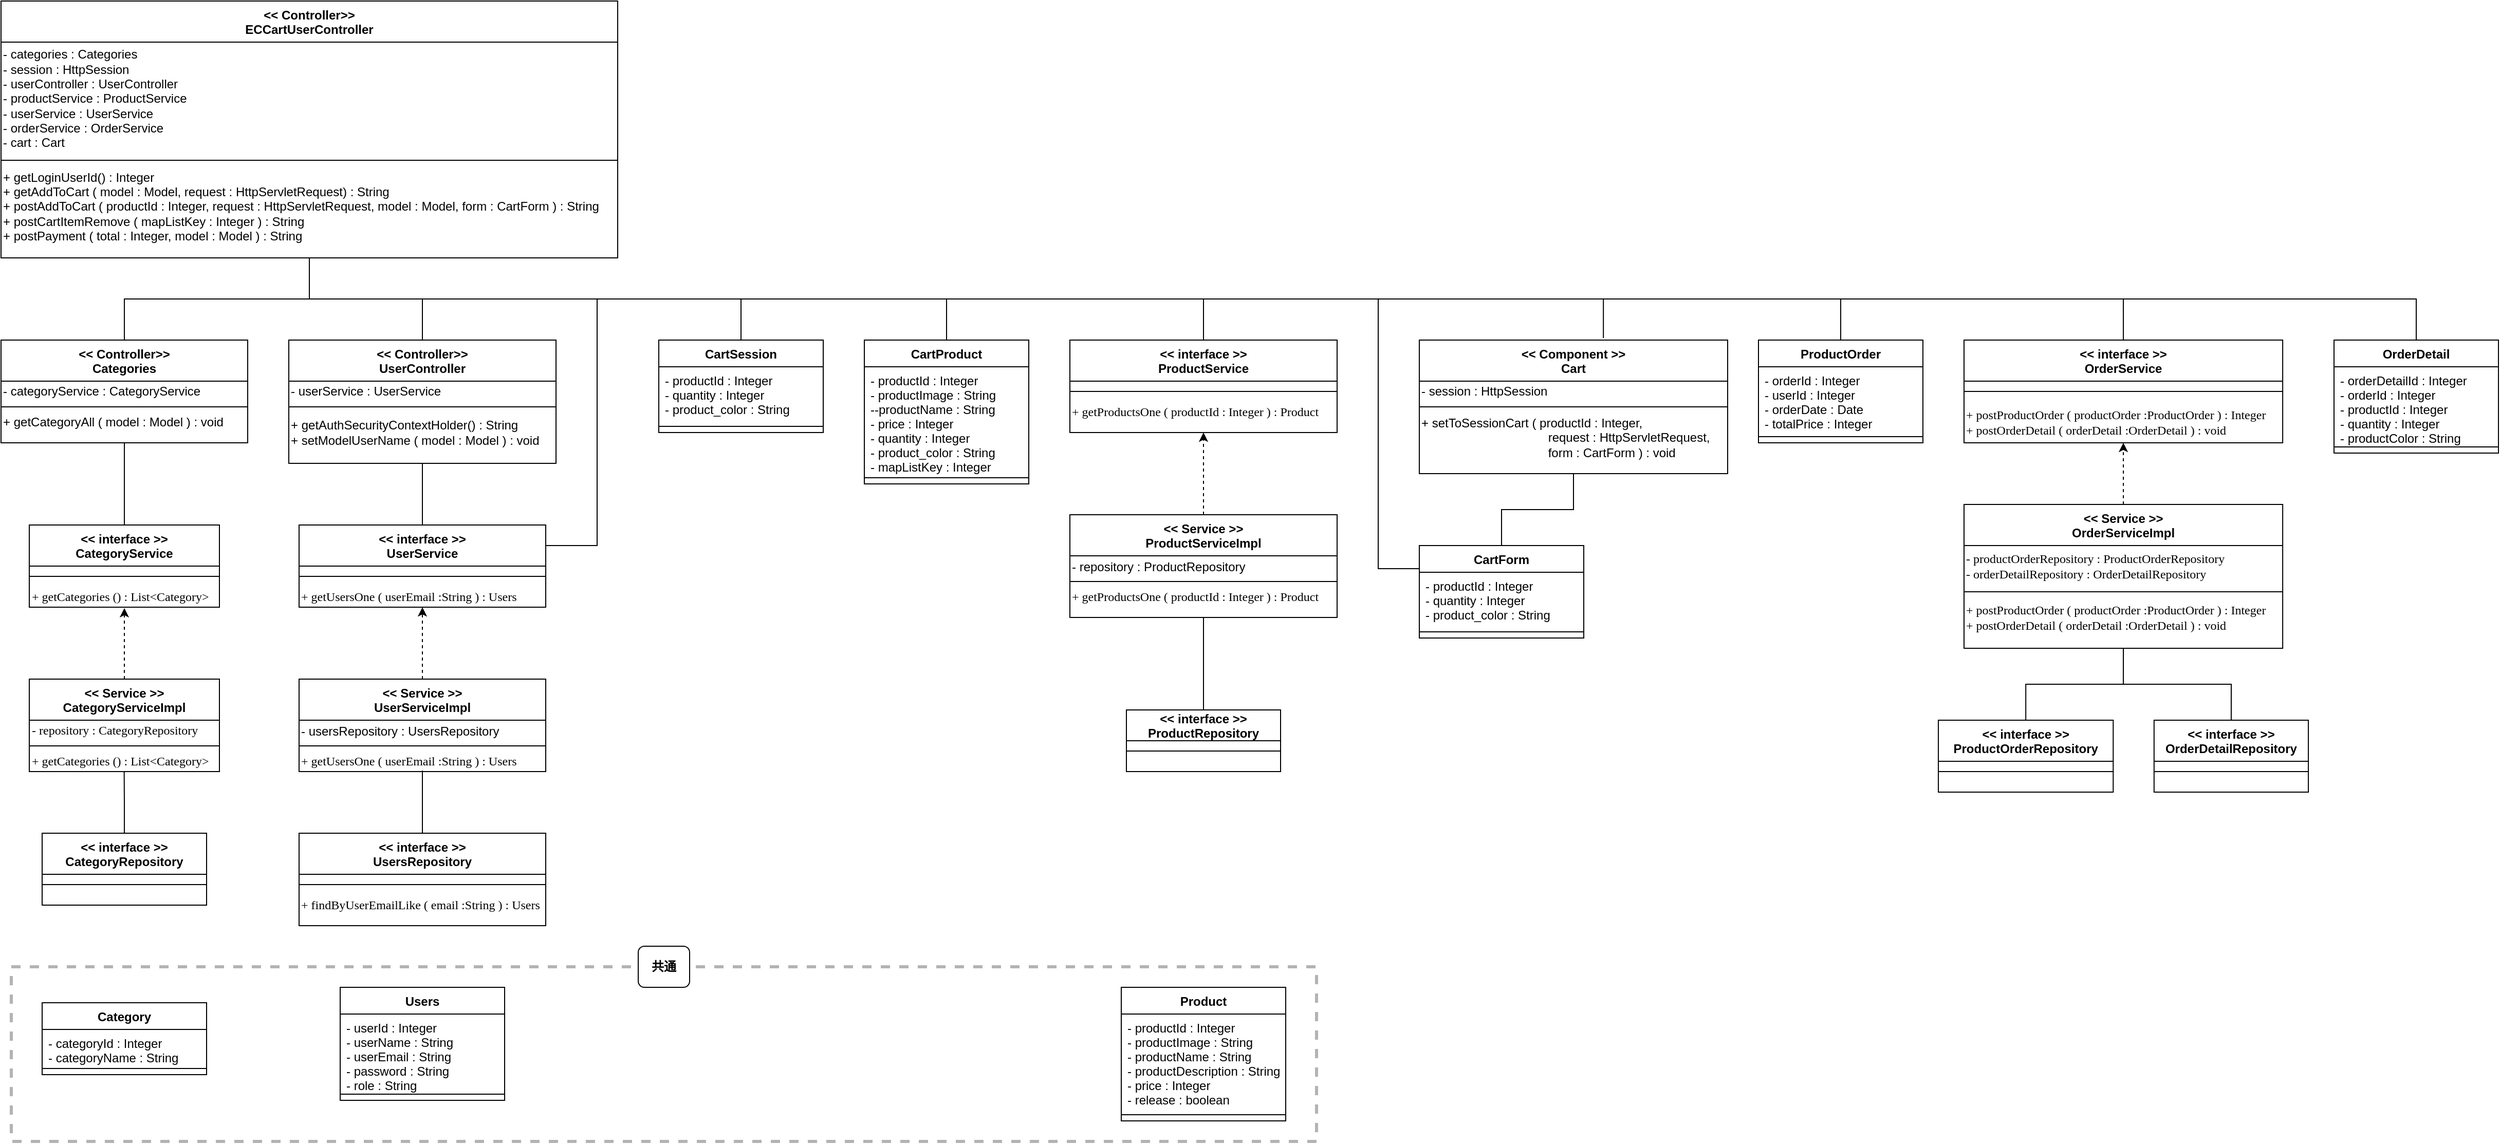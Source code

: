 <mxfile version="20.4.0" type="github" pages="2">
  <diagram id="S5eaGNuj-hXeYqFMLyPz" name="ショッピングカート機能（ユーザー用）">
    <mxGraphModel dx="2770" dy="1520" grid="1" gridSize="10" guides="1" tooltips="1" connect="1" arrows="1" fold="1" page="1" pageScale="1" pageWidth="827" pageHeight="1169" math="0" shadow="0">
      <root>
        <mxCell id="0" />
        <mxCell id="1" parent="0" />
        <mxCell id="p0p2ZywvvKNbMBUHe0Y9-99" value="" style="rounded=0;whiteSpace=wrap;html=1;dashed=1;labelBackgroundColor=none;labelBorderColor=none;strokeColor=#B3B3B3;strokeWidth=3;fontSize=12;" vertex="1" parent="1">
          <mxGeometry x="50" y="970" width="1270" height="170" as="geometry" />
        </mxCell>
        <mxCell id="p0p2ZywvvKNbMBUHe0Y9-100" value="共通" style="rounded=1;whiteSpace=wrap;html=1;fontStyle=1;fontSize=12;" vertex="1" parent="1">
          <mxGeometry x="660" y="950" width="50" height="40" as="geometry" />
        </mxCell>
        <mxCell id="p0p2ZywvvKNbMBUHe0Y9-108" style="edgeStyle=orthogonalEdgeStyle;rounded=0;orthogonalLoop=1;jettySize=auto;html=1;exitX=0.5;exitY=1;exitDx=0;exitDy=0;entryX=0.5;entryY=0;entryDx=0;entryDy=0;endArrow=none;endFill=0;" edge="1" parent="1" source="p0p2ZywvvKNbMBUHe0Y9-1" target="p0p2ZywvvKNbMBUHe0Y9-30">
          <mxGeometry relative="1" as="geometry" />
        </mxCell>
        <mxCell id="p0p2ZywvvKNbMBUHe0Y9-109" style="edgeStyle=orthogonalEdgeStyle;rounded=0;orthogonalLoop=1;jettySize=auto;html=1;exitX=0.5;exitY=1;exitDx=0;exitDy=0;entryX=0.5;entryY=0;entryDx=0;entryDy=0;endArrow=none;endFill=0;" edge="1" parent="1" source="p0p2ZywvvKNbMBUHe0Y9-1" target="p0p2ZywvvKNbMBUHe0Y9-34">
          <mxGeometry relative="1" as="geometry" />
        </mxCell>
        <mxCell id="p0p2ZywvvKNbMBUHe0Y9-110" style="edgeStyle=orthogonalEdgeStyle;rounded=0;orthogonalLoop=1;jettySize=auto;html=1;exitX=0.5;exitY=1;exitDx=0;exitDy=0;entryX=1;entryY=0.25;entryDx=0;entryDy=0;endArrow=none;endFill=0;" edge="1" parent="1" source="p0p2ZywvvKNbMBUHe0Y9-1" target="p0p2ZywvvKNbMBUHe0Y9-9">
          <mxGeometry relative="1" as="geometry">
            <Array as="points">
              <mxPoint x="340" y="320" />
              <mxPoint x="620" y="320" />
              <mxPoint x="620" y="560" />
            </Array>
          </mxGeometry>
        </mxCell>
        <mxCell id="p0p2ZywvvKNbMBUHe0Y9-111" style="edgeStyle=orthogonalEdgeStyle;rounded=0;orthogonalLoop=1;jettySize=auto;html=1;exitX=0.5;exitY=1;exitDx=0;exitDy=0;entryX=0.5;entryY=0;entryDx=0;entryDy=0;endArrow=none;endFill=0;" edge="1" parent="1" source="p0p2ZywvvKNbMBUHe0Y9-1" target="p0p2ZywvvKNbMBUHe0Y9-90">
          <mxGeometry relative="1" as="geometry" />
        </mxCell>
        <mxCell id="p0p2ZywvvKNbMBUHe0Y9-112" style="edgeStyle=orthogonalEdgeStyle;rounded=0;orthogonalLoop=1;jettySize=auto;html=1;exitX=0.5;exitY=1;exitDx=0;exitDy=0;entryX=0.5;entryY=0;entryDx=0;entryDy=0;endArrow=none;endFill=0;" edge="1" parent="1" source="p0p2ZywvvKNbMBUHe0Y9-1" target="p0p2ZywvvKNbMBUHe0Y9-38">
          <mxGeometry relative="1" as="geometry" />
        </mxCell>
        <mxCell id="p0p2ZywvvKNbMBUHe0Y9-113" style="edgeStyle=orthogonalEdgeStyle;rounded=0;orthogonalLoop=1;jettySize=auto;html=1;exitX=0.5;exitY=1;exitDx=0;exitDy=0;entryX=0.5;entryY=0;entryDx=0;entryDy=0;endArrow=none;endFill=0;" edge="1" parent="1" source="p0p2ZywvvKNbMBUHe0Y9-1" target="p0p2ZywvvKNbMBUHe0Y9-44">
          <mxGeometry relative="1" as="geometry" />
        </mxCell>
        <mxCell id="p0p2ZywvvKNbMBUHe0Y9-114" style="edgeStyle=orthogonalEdgeStyle;rounded=0;orthogonalLoop=1;jettySize=auto;html=1;exitX=0.5;exitY=1;exitDx=0;exitDy=0;entryX=0;entryY=0.25;entryDx=0;entryDy=0;endArrow=none;endFill=0;" edge="1" parent="1" source="p0p2ZywvvKNbMBUHe0Y9-1" target="p0p2ZywvvKNbMBUHe0Y9-56">
          <mxGeometry relative="1" as="geometry">
            <Array as="points">
              <mxPoint x="340" y="320" />
              <mxPoint x="1380" y="320" />
              <mxPoint x="1380" y="583" />
            </Array>
          </mxGeometry>
        </mxCell>
        <mxCell id="p0p2ZywvvKNbMBUHe0Y9-115" style="edgeStyle=orthogonalEdgeStyle;rounded=0;orthogonalLoop=1;jettySize=auto;html=1;exitX=0.5;exitY=1;exitDx=0;exitDy=0;entryX=0.597;entryY=-0.015;entryDx=0;entryDy=0;entryPerimeter=0;endArrow=none;endFill=0;" edge="1" parent="1" source="p0p2ZywvvKNbMBUHe0Y9-1" target="p0p2ZywvvKNbMBUHe0Y9-5">
          <mxGeometry relative="1" as="geometry" />
        </mxCell>
        <mxCell id="p0p2ZywvvKNbMBUHe0Y9-116" style="edgeStyle=orthogonalEdgeStyle;rounded=0;orthogonalLoop=1;jettySize=auto;html=1;exitX=0.5;exitY=1;exitDx=0;exitDy=0;entryX=0.5;entryY=0;entryDx=0;entryDy=0;endArrow=none;endFill=0;" edge="1" parent="1" source="p0p2ZywvvKNbMBUHe0Y9-1" target="p0p2ZywvvKNbMBUHe0Y9-71">
          <mxGeometry relative="1" as="geometry" />
        </mxCell>
        <mxCell id="p0p2ZywvvKNbMBUHe0Y9-117" style="edgeStyle=orthogonalEdgeStyle;rounded=0;orthogonalLoop=1;jettySize=auto;html=1;exitX=0.5;exitY=1;exitDx=0;exitDy=0;entryX=0.5;entryY=0;entryDx=0;entryDy=0;endArrow=none;endFill=0;" edge="1" parent="1" source="p0p2ZywvvKNbMBUHe0Y9-1" target="p0p2ZywvvKNbMBUHe0Y9-74">
          <mxGeometry relative="1" as="geometry" />
        </mxCell>
        <mxCell id="p0p2ZywvvKNbMBUHe0Y9-118" style="edgeStyle=orthogonalEdgeStyle;rounded=0;orthogonalLoop=1;jettySize=auto;html=1;exitX=0.5;exitY=1;exitDx=0;exitDy=0;entryX=0.5;entryY=0;entryDx=0;entryDy=0;endArrow=none;endFill=0;" edge="1" parent="1" source="p0p2ZywvvKNbMBUHe0Y9-1" target="p0p2ZywvvKNbMBUHe0Y9-93">
          <mxGeometry relative="1" as="geometry" />
        </mxCell>
        <mxCell id="p0p2ZywvvKNbMBUHe0Y9-1" value="&lt;&lt; Controller&gt;&gt;&#xa;ECCartUserController" style="swimlane;fontStyle=1;align=center;verticalAlign=middle;childLayout=stackLayout;horizontal=1;startSize=40;horizontalStack=0;resizeParent=1;resizeLast=0;collapsible=1;marginBottom=0;rounded=0;shadow=0;strokeWidth=1;" vertex="1" parent="1">
          <mxGeometry x="40" y="30" width="600" height="250" as="geometry">
            <mxRectangle x="260" y="20" width="170" height="26" as="alternateBounds" />
          </mxGeometry>
        </mxCell>
        <mxCell id="p0p2ZywvvKNbMBUHe0Y9-2" value="&lt;p style=&quot;margin-top: 0pt; margin-bottom: 0pt; margin-left: 0in; direction: ltr; unicode-bidi: embed; word-break: normal;&quot;&gt;- categories :&amp;nbsp;Categories&lt;/p&gt;&lt;p style=&quot;margin-top: 0pt; margin-bottom: 0pt; margin-left: 0in; direction: ltr; unicode-bidi: embed; word-break: normal;&quot;&gt;-&amp;nbsp;session :&amp;nbsp;HttpSession&lt;/p&gt;&lt;p style=&quot;margin-top: 0pt; margin-bottom: 0pt; margin-left: 0in; direction: ltr; unicode-bidi: embed; word-break: normal;&quot;&gt;-&amp;nbsp;userController :&amp;nbsp;UserController&lt;/p&gt;&lt;p style=&quot;margin-top: 0pt; margin-bottom: 0pt; margin-left: 0in; direction: ltr; unicode-bidi: embed; word-break: normal;&quot;&gt;-&amp;nbsp;productService :&amp;nbsp;ProductService&lt;/p&gt;&lt;p style=&quot;margin-top: 0pt; margin-bottom: 0pt; margin-left: 0in; direction: ltr; unicode-bidi: embed; word-break: normal;&quot;&gt;-&amp;nbsp;userService :&amp;nbsp;UserService&lt;/p&gt;&lt;p style=&quot;margin-top: 0pt; margin-bottom: 0pt; margin-left: 0in; direction: ltr; unicode-bidi: embed; word-break: normal;&quot;&gt;-&amp;nbsp;orderService :&amp;nbsp;OrderService&lt;/p&gt;&lt;p style=&quot;margin-top: 0pt; margin-bottom: 0pt; margin-left: 0in; direction: ltr; unicode-bidi: embed; word-break: normal;&quot;&gt;-&amp;nbsp;cart :&amp;nbsp;Cart&lt;/p&gt;" style="text;align=left;verticalAlign=middle;resizable=0;points=[];autosize=1;strokeColor=none;fillColor=none;spacing=2;html=1;spacingTop=-1;" vertex="1" parent="p0p2ZywvvKNbMBUHe0Y9-1">
          <mxGeometry y="40" width="600" height="110" as="geometry" />
        </mxCell>
        <mxCell id="p0p2ZywvvKNbMBUHe0Y9-3" value="" style="line;html=1;strokeWidth=1;align=left;verticalAlign=middle;spacingTop=-1;spacingLeft=3;spacingRight=3;rotatable=0;labelPosition=right;points=[];portConstraint=eastwest;" vertex="1" parent="p0p2ZywvvKNbMBUHe0Y9-1">
          <mxGeometry y="150" width="600" height="10" as="geometry" />
        </mxCell>
        <mxCell id="p0p2ZywvvKNbMBUHe0Y9-4" value="&lt;p style=&quot;margin-top: 0pt; margin-bottom: 0pt; margin-left: 0in; direction: ltr; unicode-bidi: embed; word-break: normal;&quot;&gt;+&amp;nbsp;getLoginUserId() : Integer&lt;/p&gt;&lt;p style=&quot;margin-top: 0pt; margin-bottom: 0pt; margin-left: 0in; direction: ltr; unicode-bidi: embed; word-break: normal;&quot;&gt;+&amp;nbsp;getAddToCart ( model : Model, request : HttpServletRequest) : String&lt;/p&gt;&lt;p style=&quot;margin-top: 0pt; margin-bottom: 0pt; margin-left: 0in; direction: ltr; unicode-bidi: embed; word-break: normal;&quot;&gt;+&amp;nbsp;postAddToCart ( productId : Integer, request : HttpServletRequest, model : Model, form : CartForm ) : String&lt;/p&gt;&lt;p style=&quot;margin-top: 0pt; margin-bottom: 0pt; margin-left: 0in; direction: ltr; unicode-bidi: embed; word-break: normal;&quot;&gt;+&amp;nbsp;postCartItemRemove ( mapListKey : Integer ) : String&lt;/p&gt;&lt;p style=&quot;margin-top: 0pt; margin-bottom: 0pt; margin-left: 0in; direction: ltr; unicode-bidi: embed; word-break: normal;&quot;&gt;+&amp;nbsp;postPayment ( total : Integer, model : Model ) : String&lt;/p&gt;" style="text;align=left;verticalAlign=middle;resizable=0;points=[];autosize=1;strokeColor=none;fillColor=none;spacing=2;html=1;spacingTop=-1;" vertex="1" parent="p0p2ZywvvKNbMBUHe0Y9-1">
          <mxGeometry y="160" width="600" height="80" as="geometry" />
        </mxCell>
        <mxCell id="p0p2ZywvvKNbMBUHe0Y9-105" style="edgeStyle=orthogonalEdgeStyle;rounded=0;orthogonalLoop=1;jettySize=auto;html=1;exitX=0.5;exitY=1;exitDx=0;exitDy=0;entryX=0.5;entryY=0;entryDx=0;entryDy=0;endArrow=none;endFill=0;" edge="1" parent="1" source="p0p2ZywvvKNbMBUHe0Y9-5" target="p0p2ZywvvKNbMBUHe0Y9-56">
          <mxGeometry relative="1" as="geometry" />
        </mxCell>
        <mxCell id="p0p2ZywvvKNbMBUHe0Y9-5" value="&lt;&lt; Component &gt;&gt;&#xa;Cart" style="swimlane;fontStyle=1;align=center;verticalAlign=middle;childLayout=stackLayout;horizontal=1;startSize=40;horizontalStack=0;resizeParent=1;resizeLast=0;collapsible=1;marginBottom=0;rounded=0;shadow=0;strokeWidth=1;" vertex="1" parent="1">
          <mxGeometry x="1420" y="360" width="300" height="130" as="geometry">
            <mxRectangle x="1420" y="360" width="170" height="26" as="alternateBounds" />
          </mxGeometry>
        </mxCell>
        <mxCell id="p0p2ZywvvKNbMBUHe0Y9-6" value="&lt;p style=&quot;margin-top: 0pt; margin-bottom: 0pt; margin-left: 0in; direction: ltr; unicode-bidi: embed; word-break: normal;&quot;&gt;- session :&amp;nbsp;HttpSession&lt;/p&gt;" style="text;align=left;verticalAlign=middle;resizable=0;points=[];autosize=1;strokeColor=none;fillColor=none;spacing=2;html=1;spacingTop=-1;" vertex="1" parent="p0p2ZywvvKNbMBUHe0Y9-5">
          <mxGeometry y="40" width="300" height="20" as="geometry" />
        </mxCell>
        <mxCell id="p0p2ZywvvKNbMBUHe0Y9-7" value="" style="line;html=1;strokeWidth=1;align=left;verticalAlign=middle;spacingTop=-1;spacingLeft=3;spacingRight=3;rotatable=0;labelPosition=right;points=[];portConstraint=eastwest;" vertex="1" parent="p0p2ZywvvKNbMBUHe0Y9-5">
          <mxGeometry y="60" width="300" height="10" as="geometry" />
        </mxCell>
        <mxCell id="p0p2ZywvvKNbMBUHe0Y9-8" value="&lt;p style=&quot;margin-top: 0pt; margin-bottom: 0pt; margin-left: 0in; direction: ltr; unicode-bidi: embed; word-break: normal;&quot;&gt;+&amp;nbsp;setToSessionCart ( productId : Integer,&lt;/p&gt;&lt;blockquote style=&quot;margin: 0 0 0 40px; border: none; padding: 0px;&quot;&gt;&lt;blockquote style=&quot;margin: 0 0 0 40px; border: none; padding: 0px;&quot;&gt;&lt;blockquote style=&quot;margin: 0 0 0 40px; border: none; padding: 0px;&quot;&gt;&lt;p style=&quot;margin-top: 0pt; margin-bottom: 0pt; margin-left: 0in; direction: ltr; unicode-bidi: embed; word-break: normal;&quot;&gt;&amp;nbsp;request : HttpServletRequest,&lt;/p&gt;&lt;/blockquote&gt;&lt;/blockquote&gt;&lt;blockquote style=&quot;margin: 0 0 0 40px; border: none; padding: 0px;&quot;&gt;&lt;blockquote style=&quot;margin: 0 0 0 40px; border: none; padding: 0px;&quot;&gt;&lt;p style=&quot;margin-top: 0pt; margin-bottom: 0pt; margin-left: 0in; direction: ltr; unicode-bidi: embed; word-break: normal;&quot;&gt;&amp;nbsp;form : CartForm ) : void&lt;/p&gt;&lt;/blockquote&gt;&lt;/blockquote&gt;&lt;/blockquote&gt;" style="text;align=left;verticalAlign=middle;resizable=0;points=[];autosize=1;strokeColor=none;fillColor=none;spacing=2;html=1;spacingTop=-1;" vertex="1" parent="p0p2ZywvvKNbMBUHe0Y9-5">
          <mxGeometry y="70" width="300" height="50" as="geometry" />
        </mxCell>
        <mxCell id="p0p2ZywvvKNbMBUHe0Y9-103" style="edgeStyle=orthogonalEdgeStyle;rounded=0;orthogonalLoop=1;jettySize=auto;html=1;exitX=0.5;exitY=0;exitDx=0;exitDy=0;entryX=0.5;entryY=1;entryDx=0;entryDy=0;endArrow=none;endFill=0;" edge="1" parent="1" source="p0p2ZywvvKNbMBUHe0Y9-9" target="p0p2ZywvvKNbMBUHe0Y9-34">
          <mxGeometry relative="1" as="geometry" />
        </mxCell>
        <mxCell id="p0p2ZywvvKNbMBUHe0Y9-9" value="&lt;&lt; interface &gt;&gt;&#xa;UserService" style="swimlane;fontStyle=1;align=center;verticalAlign=middle;childLayout=stackLayout;horizontal=1;startSize=40;horizontalStack=0;resizeParent=1;resizeLast=0;collapsible=1;marginBottom=0;rounded=0;shadow=0;strokeWidth=1;" vertex="1" parent="1">
          <mxGeometry x="330" y="540" width="240" height="80" as="geometry">
            <mxRectangle x="560" y="20" width="170" height="26" as="alternateBounds" />
          </mxGeometry>
        </mxCell>
        <mxCell id="p0p2ZywvvKNbMBUHe0Y9-10" value="" style="line;html=1;strokeWidth=1;align=left;verticalAlign=middle;spacingTop=-1;spacingLeft=3;spacingRight=3;rotatable=0;labelPosition=right;points=[];portConstraint=eastwest;" vertex="1" parent="p0p2ZywvvKNbMBUHe0Y9-9">
          <mxGeometry y="40" width="240" height="20" as="geometry" />
        </mxCell>
        <mxCell id="p0p2ZywvvKNbMBUHe0Y9-11" value="&lt;p style=&quot;margin-top: 0pt; margin-bottom: 0pt; margin-left: 0in; direction: ltr; unicode-bidi: embed; word-break: normal;&quot;&gt;&lt;/p&gt;&lt;font face=&quot;Calibri&quot;&gt;+ getUsersOne ( userEmail :&lt;/font&gt;&lt;span style=&quot;font-family: Calibri;&quot;&gt;String&amp;nbsp;&lt;/span&gt;&lt;font face=&quot;Calibri&quot;&gt;) : Users&lt;/font&gt;&lt;font face=&quot;Calibri&quot;&gt;&lt;br&gt;&lt;/font&gt;" style="text;align=left;verticalAlign=middle;resizable=0;points=[];autosize=1;strokeColor=none;fillColor=none;spacing=2;html=1;spacingTop=-1;" vertex="1" parent="p0p2ZywvvKNbMBUHe0Y9-9">
          <mxGeometry y="60" width="240" height="20" as="geometry" />
        </mxCell>
        <mxCell id="p0p2ZywvvKNbMBUHe0Y9-16" style="edgeStyle=orthogonalEdgeStyle;rounded=0;orthogonalLoop=1;jettySize=auto;html=1;exitX=0.5;exitY=0;exitDx=0;exitDy=0;entryX=0.5;entryY=1;entryDx=0;entryDy=0;entryPerimeter=0;dashed=1;" edge="1" parent="1" source="p0p2ZywvvKNbMBUHe0Y9-17" target="p0p2ZywvvKNbMBUHe0Y9-11">
          <mxGeometry relative="1" as="geometry" />
        </mxCell>
        <mxCell id="p0p2ZywvvKNbMBUHe0Y9-17" value="&lt;&lt; Service &gt;&gt;&#xa;UserServiceImpl" style="swimlane;fontStyle=1;align=center;verticalAlign=middle;childLayout=stackLayout;horizontal=1;startSize=40;horizontalStack=0;resizeParent=1;resizeLast=0;collapsible=1;marginBottom=0;rounded=0;shadow=0;strokeWidth=1;" vertex="1" parent="1">
          <mxGeometry x="330" y="690" width="240" height="90" as="geometry">
            <mxRectangle x="330" y="690" width="170" height="26" as="alternateBounds" />
          </mxGeometry>
        </mxCell>
        <mxCell id="p0p2ZywvvKNbMBUHe0Y9-18" value="-&amp;nbsp;usersRepository : UsersRepository" style="text;align=left;verticalAlign=middle;resizable=0;points=[];autosize=1;strokeColor=none;fillColor=none;spacing=2;spacingTop=1;spacingBottom=0;html=1;" vertex="1" parent="p0p2ZywvvKNbMBUHe0Y9-17">
          <mxGeometry y="40" width="240" height="20" as="geometry" />
        </mxCell>
        <mxCell id="p0p2ZywvvKNbMBUHe0Y9-19" value="" style="line;html=1;strokeWidth=1;align=left;verticalAlign=middle;spacingTop=-1;spacingLeft=3;spacingRight=3;rotatable=0;labelPosition=right;points=[];portConstraint=eastwest;" vertex="1" parent="p0p2ZywvvKNbMBUHe0Y9-17">
          <mxGeometry y="60" width="240" height="10" as="geometry" />
        </mxCell>
        <mxCell id="p0p2ZywvvKNbMBUHe0Y9-20" value="&lt;p style=&quot;margin-top: 0pt; margin-bottom: 0pt; margin-left: 0in; direction: ltr; unicode-bidi: embed; word-break: normal;&quot;&gt;&lt;/p&gt;&lt;font face=&quot;Calibri&quot;&gt;+ getUsersOne ( userEmail :&lt;/font&gt;&lt;span style=&quot;font-family: Calibri;&quot;&gt;String&amp;nbsp;&lt;/span&gt;&lt;font face=&quot;Calibri&quot;&gt;) : Users&lt;/font&gt;&lt;font face=&quot;Calibri&quot;&gt;&lt;br&gt;&lt;/font&gt;" style="text;align=left;verticalAlign=middle;resizable=0;points=[];autosize=1;strokeColor=none;fillColor=none;spacing=2;html=1;spacingTop=-1;" vertex="1" parent="p0p2ZywvvKNbMBUHe0Y9-17">
          <mxGeometry y="70" width="240" height="20" as="geometry" />
        </mxCell>
        <mxCell id="p0p2ZywvvKNbMBUHe0Y9-102" style="edgeStyle=orthogonalEdgeStyle;rounded=0;orthogonalLoop=1;jettySize=auto;html=1;exitX=0.5;exitY=0;exitDx=0;exitDy=0;entryX=0.5;entryY=0.95;entryDx=0;entryDy=0;entryPerimeter=0;endArrow=none;endFill=0;" edge="1" parent="1" source="p0p2ZywvvKNbMBUHe0Y9-24" target="p0p2ZywvvKNbMBUHe0Y9-20">
          <mxGeometry relative="1" as="geometry" />
        </mxCell>
        <mxCell id="p0p2ZywvvKNbMBUHe0Y9-24" value="&lt;&lt; interface &gt;&gt;&#xa;UsersRepository" style="swimlane;fontStyle=1;align=center;verticalAlign=middle;childLayout=stackLayout;horizontal=1;startSize=40;horizontalStack=0;resizeParent=1;resizeLast=0;collapsible=1;marginBottom=0;rounded=0;shadow=0;strokeWidth=1;" vertex="1" parent="1">
          <mxGeometry x="330" y="840" width="240" height="90" as="geometry">
            <mxRectangle x="560" y="760" width="170" height="26" as="alternateBounds" />
          </mxGeometry>
        </mxCell>
        <mxCell id="p0p2ZywvvKNbMBUHe0Y9-25" value="" style="line;html=1;strokeWidth=1;align=left;verticalAlign=middle;spacingTop=-1;spacingLeft=3;spacingRight=3;rotatable=0;labelPosition=right;points=[];portConstraint=eastwest;" vertex="1" parent="p0p2ZywvvKNbMBUHe0Y9-24">
          <mxGeometry y="40" width="240" height="20" as="geometry" />
        </mxCell>
        <mxCell id="p0p2ZywvvKNbMBUHe0Y9-26" value="&lt;p style=&quot;margin-top: 0pt; margin-bottom: 0pt; margin-left: 0in; direction: ltr; unicode-bidi: embed; word-break: normal;&quot;&gt;&lt;/p&gt;&lt;font face=&quot;Calibri&quot;&gt;+ findByUserEmailLike ( email :&lt;/font&gt;&lt;span style=&quot;font-family: Calibri;&quot;&gt;String&amp;nbsp;&lt;/span&gt;&lt;font face=&quot;Calibri&quot;&gt;) :&amp;nbsp;&lt;/font&gt;&lt;span style=&quot;font-family: Calibri;&quot;&gt;Users&lt;br&gt;&lt;/span&gt;" style="text;align=left;verticalAlign=middle;resizable=0;points=[];autosize=1;strokeColor=none;fillColor=none;spacing=2;html=1;spacingTop=-1;" vertex="1" parent="p0p2ZywvvKNbMBUHe0Y9-24">
          <mxGeometry y="60" width="240" height="20" as="geometry" />
        </mxCell>
        <mxCell id="p0p2ZywvvKNbMBUHe0Y9-27" value="Users" style="swimlane;fontStyle=1;align=center;verticalAlign=middle;childLayout=stackLayout;horizontal=1;startSize=26;horizontalStack=0;resizeParent=1;resizeLast=0;collapsible=1;marginBottom=0;rounded=0;shadow=0;strokeWidth=1;" vertex="1" parent="1">
          <mxGeometry x="370" y="990" width="160" height="110" as="geometry">
            <mxRectangle x="130" y="380" width="160" height="26" as="alternateBounds" />
          </mxGeometry>
        </mxCell>
        <mxCell id="p0p2ZywvvKNbMBUHe0Y9-28" value="- userId : Integer&#xa;- userName : String&#xa;- userEmail : String&#xa;- password : String&#xa;- role : String" style="text;align=left;verticalAlign=top;spacingLeft=4;spacingRight=4;overflow=hidden;rotatable=0;points=[[0,0.5],[1,0.5]];portConstraint=eastwest;" vertex="1" parent="p0p2ZywvvKNbMBUHe0Y9-27">
          <mxGeometry y="26" width="160" height="74" as="geometry" />
        </mxCell>
        <mxCell id="p0p2ZywvvKNbMBUHe0Y9-29" value="" style="line;html=1;strokeWidth=1;align=left;verticalAlign=middle;spacingTop=-1;spacingLeft=3;spacingRight=3;rotatable=0;labelPosition=right;points=[];portConstraint=eastwest;" vertex="1" parent="p0p2ZywvvKNbMBUHe0Y9-27">
          <mxGeometry y="100" width="160" height="8" as="geometry" />
        </mxCell>
        <mxCell id="p0p2ZywvvKNbMBUHe0Y9-30" value="&lt;&lt; Controller&gt;&gt;&#xa;Categories" style="swimlane;fontStyle=1;align=center;verticalAlign=middle;childLayout=stackLayout;horizontal=1;startSize=40;horizontalStack=0;resizeParent=1;resizeLast=0;collapsible=1;marginBottom=0;rounded=0;shadow=0;strokeWidth=1;" vertex="1" parent="1">
          <mxGeometry x="40" y="360" width="240" height="100" as="geometry">
            <mxRectangle x="260" y="20" width="170" height="26" as="alternateBounds" />
          </mxGeometry>
        </mxCell>
        <mxCell id="p0p2ZywvvKNbMBUHe0Y9-31" value="&lt;p style=&quot;margin-top: 0pt; margin-bottom: 0pt; margin-left: 0in; direction: ltr; unicode-bidi: embed; word-break: normal;&quot;&gt;- categoryService :&amp;nbsp;CategoryService&lt;/p&gt;" style="text;align=left;verticalAlign=middle;resizable=0;points=[];autosize=1;strokeColor=none;fillColor=none;spacing=2;html=1;spacingTop=-1;" vertex="1" parent="p0p2ZywvvKNbMBUHe0Y9-30">
          <mxGeometry y="40" width="240" height="20" as="geometry" />
        </mxCell>
        <mxCell id="p0p2ZywvvKNbMBUHe0Y9-32" value="" style="line;html=1;strokeWidth=1;align=left;verticalAlign=middle;spacingTop=-1;spacingLeft=3;spacingRight=3;rotatable=0;labelPosition=right;points=[];portConstraint=eastwest;" vertex="1" parent="p0p2ZywvvKNbMBUHe0Y9-30">
          <mxGeometry y="60" width="240" height="10" as="geometry" />
        </mxCell>
        <mxCell id="p0p2ZywvvKNbMBUHe0Y9-33" value="&lt;p style=&quot;margin-top: 0pt; margin-bottom: 0pt; margin-left: 0in; direction: ltr; unicode-bidi: embed; word-break: normal;&quot;&gt;+&amp;nbsp;getCategoryAll ( model : Model ) : void&lt;/p&gt;" style="text;align=left;verticalAlign=middle;resizable=0;points=[];autosize=1;strokeColor=none;fillColor=none;spacing=2;html=1;spacingTop=-1;" vertex="1" parent="p0p2ZywvvKNbMBUHe0Y9-30">
          <mxGeometry y="70" width="240" height="20" as="geometry" />
        </mxCell>
        <mxCell id="p0p2ZywvvKNbMBUHe0Y9-34" value="&lt;&lt; Controller&gt;&gt;&#xa;UserController" style="swimlane;fontStyle=1;align=center;verticalAlign=middle;childLayout=stackLayout;horizontal=1;startSize=40;horizontalStack=0;resizeParent=1;resizeLast=0;collapsible=1;marginBottom=0;rounded=0;shadow=0;strokeWidth=1;" vertex="1" parent="1">
          <mxGeometry x="320" y="360" width="260" height="120" as="geometry">
            <mxRectangle x="260" y="20" width="170" height="26" as="alternateBounds" />
          </mxGeometry>
        </mxCell>
        <mxCell id="p0p2ZywvvKNbMBUHe0Y9-35" value="&lt;p style=&quot;margin-top: 0pt; margin-bottom: 0pt; margin-left: 0in; direction: ltr; unicode-bidi: embed; word-break: normal;&quot;&gt;&lt;span style=&quot;background-color: initial;&quot;&gt;-&amp;nbsp;userService :&amp;nbsp;UserService&lt;/span&gt;&lt;/p&gt;" style="text;align=left;verticalAlign=middle;resizable=0;points=[];autosize=1;strokeColor=none;fillColor=none;spacing=2;html=1;spacingTop=-1;" vertex="1" parent="p0p2ZywvvKNbMBUHe0Y9-34">
          <mxGeometry y="40" width="260" height="20" as="geometry" />
        </mxCell>
        <mxCell id="p0p2ZywvvKNbMBUHe0Y9-36" value="" style="line;html=1;strokeWidth=1;align=left;verticalAlign=middle;spacingTop=-1;spacingLeft=3;spacingRight=3;rotatable=0;labelPosition=right;points=[];portConstraint=eastwest;" vertex="1" parent="p0p2ZywvvKNbMBUHe0Y9-34">
          <mxGeometry y="60" width="260" height="10" as="geometry" />
        </mxCell>
        <mxCell id="p0p2ZywvvKNbMBUHe0Y9-37" value="&lt;p style=&quot;margin-top: 0pt; margin-bottom: 0pt; margin-left: 0in; direction: ltr; unicode-bidi: embed; word-break: normal;&quot;&gt;+&amp;nbsp;getAuthSecurityContextHolder() : String&lt;/p&gt;&lt;p style=&quot;margin-top: 0pt; margin-bottom: 0pt; margin-left: 0in; direction: ltr; unicode-bidi: embed; word-break: normal;&quot;&gt;+&amp;nbsp;setModelUserName ( model : Model ) : void&lt;/p&gt;" style="text;align=left;verticalAlign=middle;resizable=0;points=[];autosize=1;strokeColor=none;fillColor=none;spacing=2;html=1;spacingTop=-1;" vertex="1" parent="p0p2ZywvvKNbMBUHe0Y9-34">
          <mxGeometry y="70" width="260" height="40" as="geometry" />
        </mxCell>
        <mxCell id="p0p2ZywvvKNbMBUHe0Y9-38" value="CartProduct" style="swimlane;fontStyle=1;align=center;verticalAlign=middle;childLayout=stackLayout;horizontal=1;startSize=26;horizontalStack=0;resizeParent=1;resizeLast=0;collapsible=1;marginBottom=0;rounded=0;shadow=0;strokeWidth=1;" vertex="1" parent="1">
          <mxGeometry x="880" y="360" width="160" height="140" as="geometry">
            <mxRectangle x="130" y="380" width="160" height="26" as="alternateBounds" />
          </mxGeometry>
        </mxCell>
        <mxCell id="p0p2ZywvvKNbMBUHe0Y9-39" value="- productId : Integer&#xa;- productImage : String&#xa;--productName : String&#xa;- price : Integer&#xa;- quantity : Integer&#xa;- product_color : String&#xa;- mapListKey : Integer" style="text;align=left;verticalAlign=top;spacingLeft=4;spacingRight=4;overflow=hidden;rotatable=0;points=[[0,0.5],[1,0.5]];portConstraint=eastwest;" vertex="1" parent="p0p2ZywvvKNbMBUHe0Y9-38">
          <mxGeometry y="26" width="160" height="104" as="geometry" />
        </mxCell>
        <mxCell id="p0p2ZywvvKNbMBUHe0Y9-40" value="" style="line;html=1;strokeWidth=1;align=left;verticalAlign=middle;spacingTop=-1;spacingLeft=3;spacingRight=3;rotatable=0;labelPosition=right;points=[];portConstraint=eastwest;" vertex="1" parent="p0p2ZywvvKNbMBUHe0Y9-38">
          <mxGeometry y="130" width="160" height="8" as="geometry" />
        </mxCell>
        <mxCell id="p0p2ZywvvKNbMBUHe0Y9-41" value="Product" style="swimlane;fontStyle=1;align=center;verticalAlign=top;childLayout=stackLayout;horizontal=1;startSize=26;horizontalStack=0;resizeParent=1;resizeLast=0;collapsible=1;marginBottom=0;rounded=0;shadow=0;strokeWidth=1;" vertex="1" parent="1">
          <mxGeometry x="1130" y="990" width="160" height="130" as="geometry">
            <mxRectangle x="550" y="140" width="160" height="26" as="alternateBounds" />
          </mxGeometry>
        </mxCell>
        <mxCell id="p0p2ZywvvKNbMBUHe0Y9-42" value="- productId : Integer&#xa;- productImage : String&#xa;- productName : String&#xa;- productDescription : String&#xa;- price : Integer&#xa;- release : boolean" style="text;align=left;verticalAlign=top;spacingLeft=4;spacingRight=4;overflow=hidden;rotatable=0;points=[[0,0.5],[1,0.5]];portConstraint=eastwest;" vertex="1" parent="p0p2ZywvvKNbMBUHe0Y9-41">
          <mxGeometry y="26" width="160" height="94" as="geometry" />
        </mxCell>
        <mxCell id="p0p2ZywvvKNbMBUHe0Y9-43" value="" style="line;html=1;strokeWidth=1;align=left;verticalAlign=middle;spacingTop=-1;spacingLeft=3;spacingRight=3;rotatable=0;labelPosition=right;points=[];portConstraint=eastwest;" vertex="1" parent="p0p2ZywvvKNbMBUHe0Y9-41">
          <mxGeometry y="120" width="160" height="8" as="geometry" />
        </mxCell>
        <mxCell id="p0p2ZywvvKNbMBUHe0Y9-44" value="&lt;&lt; interface &gt;&gt;&#xa;ProductService" style="swimlane;fontStyle=1;align=center;verticalAlign=middle;childLayout=stackLayout;horizontal=1;startSize=40;horizontalStack=0;resizeParent=1;resizeLast=0;collapsible=1;marginBottom=0;rounded=0;shadow=0;strokeWidth=1;" vertex="1" parent="1">
          <mxGeometry x="1080" y="360" width="260" height="90" as="geometry">
            <mxRectangle x="260" y="20" width="170" height="26" as="alternateBounds" />
          </mxGeometry>
        </mxCell>
        <mxCell id="p0p2ZywvvKNbMBUHe0Y9-45" value="" style="line;html=1;strokeWidth=1;align=left;verticalAlign=middle;spacingTop=-1;spacingLeft=3;spacingRight=3;rotatable=0;labelPosition=right;points=[];portConstraint=eastwest;" vertex="1" parent="p0p2ZywvvKNbMBUHe0Y9-44">
          <mxGeometry y="40" width="260" height="20" as="geometry" />
        </mxCell>
        <mxCell id="p0p2ZywvvKNbMBUHe0Y9-46" value="&lt;p style=&quot;margin-top: 0pt; margin-bottom: 0pt; margin-left: 0in; direction: ltr; unicode-bidi: embed; word-break: normal;&quot;&gt;&lt;/p&gt;&lt;font face=&quot;Calibri&quot;&gt;+ getProductsOne ( productId :&amp;nbsp;&lt;/font&gt;&lt;span style=&quot;font-family: Calibri;&quot;&gt;Integer&amp;nbsp;&lt;/span&gt;&lt;font face=&quot;Calibri&quot;&gt;) : Product&lt;/font&gt;&lt;font face=&quot;Calibri&quot;&gt;&lt;br&gt;&lt;/font&gt;" style="text;align=left;verticalAlign=middle;resizable=0;points=[];autosize=1;strokeColor=none;fillColor=none;spacing=2;html=1;spacingTop=-1;" vertex="1" parent="p0p2ZywvvKNbMBUHe0Y9-44">
          <mxGeometry y="60" width="260" height="20" as="geometry" />
        </mxCell>
        <mxCell id="p0p2ZywvvKNbMBUHe0Y9-47" style="edgeStyle=orthogonalEdgeStyle;rounded=0;orthogonalLoop=1;jettySize=auto;html=1;exitX=0.5;exitY=0;exitDx=0;exitDy=0;entryX=0.5;entryY=1;entryDx=0;entryDy=0;dashed=1;" edge="1" parent="1" source="p0p2ZywvvKNbMBUHe0Y9-48" target="p0p2ZywvvKNbMBUHe0Y9-44">
          <mxGeometry relative="1" as="geometry" />
        </mxCell>
        <mxCell id="p0p2ZywvvKNbMBUHe0Y9-48" value="&lt;&lt; Service &gt;&gt;&#xa;ProductServiceImpl" style="swimlane;fontStyle=1;align=center;verticalAlign=middle;childLayout=stackLayout;horizontal=1;startSize=40;horizontalStack=0;resizeParent=1;resizeLast=0;collapsible=1;marginBottom=0;rounded=0;shadow=0;strokeWidth=1;" vertex="1" parent="1">
          <mxGeometry x="1080" y="530" width="260" height="100" as="geometry">
            <mxRectangle x="260" y="180" width="170" height="26" as="alternateBounds" />
          </mxGeometry>
        </mxCell>
        <mxCell id="p0p2ZywvvKNbMBUHe0Y9-49" value="- repository : ProductRepository" style="text;align=left;verticalAlign=middle;resizable=0;points=[];autosize=1;strokeColor=none;fillColor=none;spacing=2;spacingTop=1;spacingBottom=0;html=1;" vertex="1" parent="p0p2ZywvvKNbMBUHe0Y9-48">
          <mxGeometry y="40" width="260" height="20" as="geometry" />
        </mxCell>
        <mxCell id="p0p2ZywvvKNbMBUHe0Y9-50" value="" style="line;html=1;strokeWidth=1;align=left;verticalAlign=middle;spacingTop=-1;spacingLeft=3;spacingRight=3;rotatable=0;labelPosition=right;points=[];portConstraint=eastwest;" vertex="1" parent="p0p2ZywvvKNbMBUHe0Y9-48">
          <mxGeometry y="60" width="260" height="10" as="geometry" />
        </mxCell>
        <mxCell id="p0p2ZywvvKNbMBUHe0Y9-51" value="&lt;p style=&quot;margin-top: 0pt; margin-bottom: 0pt; margin-left: 0in; direction: ltr; unicode-bidi: embed; word-break: normal;&quot;&gt;&lt;font style=&quot;background-color: initial;&quot; face=&quot;Calibri&quot;&gt;+ getProductsOne ( productId :&amp;nbsp;&lt;/font&gt;&lt;span style=&quot;background-color: initial; font-family: Calibri;&quot;&gt;Integer&amp;nbsp;&lt;/span&gt;&lt;font style=&quot;background-color: initial;&quot; face=&quot;Calibri&quot;&gt;) : Product&lt;/font&gt;&lt;/p&gt;" style="text;align=left;verticalAlign=middle;resizable=0;points=[];autosize=1;strokeColor=none;fillColor=none;spacing=2;html=1;spacingTop=-1;" vertex="1" parent="p0p2ZywvvKNbMBUHe0Y9-48">
          <mxGeometry y="70" width="260" height="20" as="geometry" />
        </mxCell>
        <mxCell id="p0p2ZywvvKNbMBUHe0Y9-52" style="edgeStyle=orthogonalEdgeStyle;rounded=0;orthogonalLoop=1;jettySize=auto;html=1;exitX=0.5;exitY=0;exitDx=0;exitDy=0;entryX=0.5;entryY=1;entryDx=0;entryDy=0;endArrow=none;endFill=0;" edge="1" parent="1" source="p0p2ZywvvKNbMBUHe0Y9-53" target="p0p2ZywvvKNbMBUHe0Y9-48">
          <mxGeometry relative="1" as="geometry" />
        </mxCell>
        <mxCell id="p0p2ZywvvKNbMBUHe0Y9-53" value="&lt;&lt; interface &gt;&gt;&#xa;ProductRepository" style="swimlane;fontStyle=1;align=center;verticalAlign=middle;childLayout=stackLayout;horizontal=1;startSize=30;horizontalStack=0;resizeParent=1;resizeLast=0;collapsible=1;marginBottom=0;rounded=0;shadow=0;strokeWidth=1;" vertex="1" parent="1">
          <mxGeometry x="1135" y="720" width="150" height="60" as="geometry">
            <mxRectangle x="225" y="360" width="170" height="26" as="alternateBounds" />
          </mxGeometry>
        </mxCell>
        <mxCell id="p0p2ZywvvKNbMBUHe0Y9-54" value="" style="line;html=1;strokeWidth=1;align=left;verticalAlign=middle;spacingTop=-1;spacingLeft=3;spacingRight=3;rotatable=0;labelPosition=right;points=[];portConstraint=eastwest;" vertex="1" parent="p0p2ZywvvKNbMBUHe0Y9-53">
          <mxGeometry y="30" width="150" height="20" as="geometry" />
        </mxCell>
        <mxCell id="p0p2ZywvvKNbMBUHe0Y9-56" value="CartForm" style="swimlane;fontStyle=1;align=center;verticalAlign=middle;childLayout=stackLayout;horizontal=1;startSize=26;horizontalStack=0;resizeParent=1;resizeLast=0;collapsible=1;marginBottom=0;rounded=0;shadow=0;strokeWidth=1;" vertex="1" parent="1">
          <mxGeometry x="1420" y="560" width="160" height="90" as="geometry">
            <mxRectangle x="1420" y="560" width="160" height="26" as="alternateBounds" />
          </mxGeometry>
        </mxCell>
        <mxCell id="p0p2ZywvvKNbMBUHe0Y9-57" value="- productId : Integer&#xa;- quantity : Integer&#xa;- product_color : String" style="text;align=left;verticalAlign=top;spacingLeft=4;spacingRight=4;overflow=hidden;rotatable=0;points=[[0,0.5],[1,0.5]];portConstraint=eastwest;" vertex="1" parent="p0p2ZywvvKNbMBUHe0Y9-56">
          <mxGeometry y="26" width="160" height="54" as="geometry" />
        </mxCell>
        <mxCell id="p0p2ZywvvKNbMBUHe0Y9-58" value="" style="line;html=1;strokeWidth=1;align=left;verticalAlign=middle;spacingTop=-1;spacingLeft=3;spacingRight=3;rotatable=0;labelPosition=right;points=[];portConstraint=eastwest;" vertex="1" parent="p0p2ZywvvKNbMBUHe0Y9-56">
          <mxGeometry y="80" width="160" height="8" as="geometry" />
        </mxCell>
        <mxCell id="p0p2ZywvvKNbMBUHe0Y9-101" style="edgeStyle=orthogonalEdgeStyle;rounded=0;orthogonalLoop=1;jettySize=auto;html=1;exitX=0.5;exitY=0;exitDx=0;exitDy=0;entryX=0.5;entryY=1;entryDx=0;entryDy=0;endArrow=none;endFill=0;" edge="1" parent="1" source="p0p2ZywvvKNbMBUHe0Y9-59" target="p0p2ZywvvKNbMBUHe0Y9-30">
          <mxGeometry relative="1" as="geometry" />
        </mxCell>
        <mxCell id="p0p2ZywvvKNbMBUHe0Y9-59" value="&lt;&lt; interface &gt;&gt;&#xa;CategoryService" style="swimlane;fontStyle=1;align=center;verticalAlign=middle;childLayout=stackLayout;horizontal=1;startSize=40;horizontalStack=0;resizeParent=1;resizeLast=0;collapsible=1;marginBottom=0;rounded=0;shadow=0;strokeWidth=1;" vertex="1" parent="1">
          <mxGeometry x="67.5" y="540" width="185" height="80" as="geometry">
            <mxRectangle x="1260" y="20" width="170" height="26" as="alternateBounds" />
          </mxGeometry>
        </mxCell>
        <mxCell id="p0p2ZywvvKNbMBUHe0Y9-60" value="" style="line;html=1;strokeWidth=1;align=left;verticalAlign=middle;spacingTop=-1;spacingLeft=3;spacingRight=3;rotatable=0;labelPosition=right;points=[];portConstraint=eastwest;" vertex="1" parent="p0p2ZywvvKNbMBUHe0Y9-59">
          <mxGeometry y="40" width="185" height="20" as="geometry" />
        </mxCell>
        <mxCell id="p0p2ZywvvKNbMBUHe0Y9-61" value="&lt;p style=&quot;margin-top: 0pt; margin-bottom: 0pt; margin-left: 0in; direction: ltr; unicode-bidi: embed; word-break: normal;&quot;&gt;&lt;/p&gt;&lt;font face=&quot;Calibri&quot;&gt;+ getCategories () :&amp;nbsp;&lt;/font&gt;&lt;span style=&quot;font-family: Calibri;&quot;&gt;List&amp;lt;Category&amp;gt;&lt;/span&gt;&lt;font face=&quot;Calibri&quot;&gt;&lt;br&gt;&lt;/font&gt;" style="text;align=left;verticalAlign=middle;resizable=0;points=[];autosize=1;strokeColor=none;fillColor=none;spacing=2;html=1;spacingTop=-1;" vertex="1" parent="p0p2ZywvvKNbMBUHe0Y9-59">
          <mxGeometry y="60" width="185" height="20" as="geometry" />
        </mxCell>
        <mxCell id="p0p2ZywvvKNbMBUHe0Y9-62" style="edgeStyle=orthogonalEdgeStyle;rounded=0;orthogonalLoop=1;jettySize=auto;html=1;exitX=0.5;exitY=0;exitDx=0;exitDy=0;entryX=0.5;entryY=1.043;entryDx=0;entryDy=0;entryPerimeter=0;endArrow=classic;endFill=1;dashed=1;" edge="1" parent="1" source="p0p2ZywvvKNbMBUHe0Y9-63" target="p0p2ZywvvKNbMBUHe0Y9-61">
          <mxGeometry relative="1" as="geometry" />
        </mxCell>
        <mxCell id="p0p2ZywvvKNbMBUHe0Y9-63" value="&lt;&lt; Service &gt;&gt;&#xa;CategoryServiceImpl" style="swimlane;fontStyle=1;align=center;verticalAlign=middle;childLayout=stackLayout;horizontal=1;startSize=40;horizontalStack=0;resizeParent=1;resizeLast=0;collapsible=1;marginBottom=0;rounded=0;shadow=0;strokeWidth=1;" vertex="1" parent="1">
          <mxGeometry x="67.5" y="690" width="185" height="90" as="geometry">
            <mxRectangle x="1260" y="190" width="170" height="26" as="alternateBounds" />
          </mxGeometry>
        </mxCell>
        <mxCell id="p0p2ZywvvKNbMBUHe0Y9-64" value="&lt;p style=&quot;margin-top: 0pt; margin-bottom: 0pt; margin-left: 0in; direction: ltr; unicode-bidi: embed; word-break: normal;&quot;&gt;&lt;/p&gt;&lt;font face=&quot;Calibri&quot;&gt;- repository : CategoryRepository&lt;br&gt;&lt;/font&gt;" style="text;align=left;verticalAlign=middle;resizable=0;points=[];autosize=1;strokeColor=none;fillColor=none;spacing=2;html=1;spacingTop=-1;" vertex="1" parent="p0p2ZywvvKNbMBUHe0Y9-63">
          <mxGeometry y="40" width="185" height="20" as="geometry" />
        </mxCell>
        <mxCell id="p0p2ZywvvKNbMBUHe0Y9-65" value="" style="line;html=1;strokeWidth=1;align=left;verticalAlign=middle;spacingTop=-1;spacingLeft=3;spacingRight=3;rotatable=0;labelPosition=right;points=[];portConstraint=eastwest;" vertex="1" parent="p0p2ZywvvKNbMBUHe0Y9-63">
          <mxGeometry y="60" width="185" height="10" as="geometry" />
        </mxCell>
        <mxCell id="p0p2ZywvvKNbMBUHe0Y9-66" value="&lt;p style=&quot;margin-top: 0pt; margin-bottom: 0pt; margin-left: 0in; direction: ltr; unicode-bidi: embed; word-break: normal;&quot;&gt;&lt;/p&gt;&lt;font face=&quot;Calibri&quot;&gt;+ getCategories () :&amp;nbsp;&lt;/font&gt;&lt;span style=&quot;font-family: Calibri;&quot;&gt;List&amp;lt;Category&amp;gt;&lt;/span&gt;&lt;font face=&quot;Calibri&quot;&gt;&lt;br&gt;&lt;/font&gt;" style="text;align=left;verticalAlign=middle;resizable=0;points=[];autosize=1;strokeColor=none;fillColor=none;spacing=2;html=1;spacingTop=-1;" vertex="1" parent="p0p2ZywvvKNbMBUHe0Y9-63">
          <mxGeometry y="70" width="185" height="20" as="geometry" />
        </mxCell>
        <mxCell id="p0p2ZywvvKNbMBUHe0Y9-67" style="edgeStyle=orthogonalEdgeStyle;rounded=0;orthogonalLoop=1;jettySize=auto;html=1;exitX=0.5;exitY=0;exitDx=0;exitDy=0;entryX=0.499;entryY=0.999;entryDx=0;entryDy=0;entryPerimeter=0;endArrow=none;endFill=0;" edge="1" parent="1" source="p0p2ZywvvKNbMBUHe0Y9-68" target="p0p2ZywvvKNbMBUHe0Y9-66">
          <mxGeometry relative="1" as="geometry" />
        </mxCell>
        <mxCell id="p0p2ZywvvKNbMBUHe0Y9-68" value="&lt;&lt; interface &gt;&gt;&#xa;CategoryRepository" style="swimlane;fontStyle=1;align=center;verticalAlign=middle;childLayout=stackLayout;horizontal=1;startSize=40;horizontalStack=0;resizeParent=1;resizeLast=0;collapsible=1;marginBottom=0;rounded=0;shadow=0;strokeWidth=1;" vertex="1" parent="1">
          <mxGeometry x="80" y="840" width="160" height="70" as="geometry">
            <mxRectangle x="260" y="20" width="170" height="26" as="alternateBounds" />
          </mxGeometry>
        </mxCell>
        <mxCell id="p0p2ZywvvKNbMBUHe0Y9-69" value="" style="line;html=1;strokeWidth=1;align=left;verticalAlign=middle;spacingTop=-1;spacingLeft=3;spacingRight=3;rotatable=0;labelPosition=right;points=[];portConstraint=eastwest;" vertex="1" parent="p0p2ZywvvKNbMBUHe0Y9-68">
          <mxGeometry y="40" width="160" height="20" as="geometry" />
        </mxCell>
        <mxCell id="p0p2ZywvvKNbMBUHe0Y9-71" value="ProductOrder" style="swimlane;fontStyle=1;align=center;verticalAlign=middle;childLayout=stackLayout;horizontal=1;startSize=26;horizontalStack=0;resizeParent=1;resizeLast=0;collapsible=1;marginBottom=0;rounded=0;shadow=0;strokeWidth=1;" vertex="1" parent="1">
          <mxGeometry x="1750" y="360" width="160" height="100" as="geometry">
            <mxRectangle x="130" y="380" width="160" height="26" as="alternateBounds" />
          </mxGeometry>
        </mxCell>
        <mxCell id="p0p2ZywvvKNbMBUHe0Y9-72" value="- orderId : Integer&#xa;- userId : Integer&#xa;- orderDate : Date&#xa;- totalPrice : Integer" style="text;align=left;verticalAlign=top;spacingLeft=4;spacingRight=4;overflow=hidden;rotatable=0;points=[[0,0.5],[1,0.5]];portConstraint=eastwest;" vertex="1" parent="p0p2ZywvvKNbMBUHe0Y9-71">
          <mxGeometry y="26" width="160" height="64" as="geometry" />
        </mxCell>
        <mxCell id="p0p2ZywvvKNbMBUHe0Y9-73" value="" style="line;html=1;strokeWidth=1;align=left;verticalAlign=middle;spacingTop=-1;spacingLeft=3;spacingRight=3;rotatable=0;labelPosition=right;points=[];portConstraint=eastwest;" vertex="1" parent="p0p2ZywvvKNbMBUHe0Y9-71">
          <mxGeometry y="90" width="160" height="8" as="geometry" />
        </mxCell>
        <mxCell id="p0p2ZywvvKNbMBUHe0Y9-74" value="&lt;&lt; interface &gt;&gt;&#xa;OrderService" style="swimlane;fontStyle=1;align=center;verticalAlign=middle;childLayout=stackLayout;horizontal=1;startSize=40;horizontalStack=0;resizeParent=1;resizeLast=0;collapsible=1;marginBottom=0;rounded=0;shadow=0;strokeWidth=1;" vertex="1" parent="1">
          <mxGeometry x="1950" y="360" width="310.06" height="100" as="geometry">
            <mxRectangle x="260" y="20" width="170" height="26" as="alternateBounds" />
          </mxGeometry>
        </mxCell>
        <mxCell id="p0p2ZywvvKNbMBUHe0Y9-75" value="" style="line;html=1;strokeWidth=1;align=left;verticalAlign=middle;spacingTop=-1;spacingLeft=3;spacingRight=3;rotatable=0;labelPosition=right;points=[];portConstraint=eastwest;" vertex="1" parent="p0p2ZywvvKNbMBUHe0Y9-74">
          <mxGeometry y="40" width="310.06" height="20" as="geometry" />
        </mxCell>
        <mxCell id="p0p2ZywvvKNbMBUHe0Y9-76" value="&lt;p style=&quot;margin-top: 0pt; margin-bottom: 0pt; margin-left: 0in; direction: ltr; unicode-bidi: embed; word-break: normal;&quot;&gt;&lt;/p&gt;&lt;font face=&quot;Calibri&quot;&gt;+ postProductOrder ( productOrder :&lt;/font&gt;&lt;span style=&quot;font-family: Calibri;&quot;&gt;ProductOrder&amp;nbsp;&lt;/span&gt;&lt;font face=&quot;Calibri&quot;&gt;) : Integer&lt;br&gt;+ postOrderDetail ( orderDetail :&lt;/font&gt;&lt;span style=&quot;font-family: Calibri;&quot;&gt;OrderDetail&amp;nbsp;&lt;/span&gt;&lt;font face=&quot;Calibri&quot;&gt;) : void&lt;/font&gt;&lt;font face=&quot;Calibri&quot;&gt;&lt;br&gt;&lt;/font&gt;" style="text;align=left;verticalAlign=middle;resizable=0;points=[];autosize=1;strokeColor=none;fillColor=none;spacing=2;html=1;spacingTop=-1;" vertex="1" parent="p0p2ZywvvKNbMBUHe0Y9-74">
          <mxGeometry y="60" width="310.06" height="40" as="geometry" />
        </mxCell>
        <mxCell id="p0p2ZywvvKNbMBUHe0Y9-77" style="edgeStyle=orthogonalEdgeStyle;rounded=0;orthogonalLoop=1;jettySize=auto;html=1;exitX=0.5;exitY=0;exitDx=0;exitDy=0;entryX=0.5;entryY=1;entryDx=0;entryDy=0;entryPerimeter=0;dashed=1;endArrow=classic;endFill=1;" edge="1" parent="1" source="p0p2ZywvvKNbMBUHe0Y9-78" target="p0p2ZywvvKNbMBUHe0Y9-76">
          <mxGeometry relative="1" as="geometry" />
        </mxCell>
        <mxCell id="p0p2ZywvvKNbMBUHe0Y9-107" style="edgeStyle=orthogonalEdgeStyle;rounded=0;orthogonalLoop=1;jettySize=auto;html=1;exitX=0.5;exitY=1;exitDx=0;exitDy=0;entryX=0.5;entryY=0;entryDx=0;entryDy=0;endArrow=none;endFill=0;" edge="1" parent="1" source="p0p2ZywvvKNbMBUHe0Y9-78" target="p0p2ZywvvKNbMBUHe0Y9-83">
          <mxGeometry relative="1" as="geometry" />
        </mxCell>
        <mxCell id="p0p2ZywvvKNbMBUHe0Y9-78" value="&lt;&lt; Service &gt;&gt;&#xa;OrderServiceImpl" style="swimlane;fontStyle=1;align=center;verticalAlign=middle;childLayout=stackLayout;horizontal=1;startSize=40;horizontalStack=0;resizeParent=1;resizeLast=0;collapsible=1;marginBottom=0;rounded=0;shadow=0;strokeWidth=1;" vertex="1" parent="1">
          <mxGeometry x="1950" y="520" width="310.06" height="140" as="geometry">
            <mxRectangle x="1950" y="250" width="170" height="26" as="alternateBounds" />
          </mxGeometry>
        </mxCell>
        <mxCell id="p0p2ZywvvKNbMBUHe0Y9-79" value="&lt;p style=&quot;margin-top: 0pt; margin-bottom: 0pt; margin-left: 0in; direction: ltr; unicode-bidi: embed; word-break: normal;&quot;&gt;&lt;/p&gt;&lt;font face=&quot;Calibri&quot;&gt;- productOrderRepository&amp;nbsp;: ProductOrderRepository&lt;br&gt;- orderDetailRepository : OrderDetailRepository&lt;br&gt;&lt;/font&gt;" style="text;align=left;verticalAlign=middle;resizable=0;points=[];autosize=1;strokeColor=none;fillColor=none;spacing=2;html=1;spacingTop=-1;" vertex="1" parent="p0p2ZywvvKNbMBUHe0Y9-78">
          <mxGeometry y="40" width="310.06" height="40" as="geometry" />
        </mxCell>
        <mxCell id="p0p2ZywvvKNbMBUHe0Y9-80" value="" style="line;html=1;strokeWidth=1;align=left;verticalAlign=middle;spacingTop=-1;spacingLeft=3;spacingRight=3;rotatable=0;labelPosition=right;points=[];portConstraint=eastwest;" vertex="1" parent="p0p2ZywvvKNbMBUHe0Y9-78">
          <mxGeometry y="80" width="310.06" height="10" as="geometry" />
        </mxCell>
        <mxCell id="p0p2ZywvvKNbMBUHe0Y9-81" value="&lt;p style=&quot;margin-top: 0pt; margin-bottom: 0pt; margin-left: 0in; direction: ltr; unicode-bidi: embed; word-break: normal;&quot;&gt;&lt;/p&gt;&lt;font face=&quot;Calibri&quot;&gt;+ postProductOrder ( productOrder :&lt;/font&gt;&lt;span style=&quot;font-family: Calibri;&quot;&gt;ProductOrder&amp;nbsp;&lt;/span&gt;&lt;font face=&quot;Calibri&quot;&gt;) : Integer&lt;br&gt;+ postOrderDetail ( orderDetail :&lt;/font&gt;&lt;span style=&quot;font-family: Calibri;&quot;&gt;OrderDetail&amp;nbsp;&lt;/span&gt;&lt;font face=&quot;Calibri&quot;&gt;) : void&lt;/font&gt;&lt;font face=&quot;Calibri&quot;&gt;&lt;br&gt;&lt;/font&gt;" style="text;align=left;verticalAlign=middle;resizable=0;points=[];autosize=1;strokeColor=none;fillColor=none;spacing=2;html=1;spacingTop=-1;" vertex="1" parent="p0p2ZywvvKNbMBUHe0Y9-78">
          <mxGeometry y="90" width="310.06" height="40" as="geometry" />
        </mxCell>
        <mxCell id="p0p2ZywvvKNbMBUHe0Y9-83" value="&lt;&lt; interface &gt;&gt;&#xa;OrderDetailRepository" style="swimlane;fontStyle=1;align=center;verticalAlign=middle;childLayout=stackLayout;horizontal=1;startSize=40;horizontalStack=0;resizeParent=1;resizeLast=0;collapsible=1;marginBottom=0;rounded=0;shadow=0;strokeWidth=1;" vertex="1" parent="1">
          <mxGeometry x="2134.91" y="730" width="150.12" height="70" as="geometry">
            <mxRectangle x="260" y="20" width="170" height="26" as="alternateBounds" />
          </mxGeometry>
        </mxCell>
        <mxCell id="p0p2ZywvvKNbMBUHe0Y9-84" value="" style="line;html=1;strokeWidth=1;align=left;verticalAlign=middle;spacingTop=-1;spacingLeft=3;spacingRight=3;rotatable=0;labelPosition=right;points=[];portConstraint=eastwest;" vertex="1" parent="p0p2ZywvvKNbMBUHe0Y9-83">
          <mxGeometry y="40" width="150.12" height="20" as="geometry" />
        </mxCell>
        <mxCell id="p0p2ZywvvKNbMBUHe0Y9-106" style="edgeStyle=orthogonalEdgeStyle;rounded=0;orthogonalLoop=1;jettySize=auto;html=1;exitX=0.5;exitY=0;exitDx=0;exitDy=0;entryX=0.5;entryY=1;entryDx=0;entryDy=0;endArrow=none;endFill=0;" edge="1" parent="1" source="p0p2ZywvvKNbMBUHe0Y9-87" target="p0p2ZywvvKNbMBUHe0Y9-78">
          <mxGeometry relative="1" as="geometry" />
        </mxCell>
        <mxCell id="p0p2ZywvvKNbMBUHe0Y9-87" value="&lt;&lt; interface &gt;&gt;&#xa;ProductOrderRepository" style="swimlane;fontStyle=1;align=center;verticalAlign=middle;childLayout=stackLayout;horizontal=1;startSize=40;horizontalStack=0;resizeParent=1;resizeLast=0;collapsible=1;marginBottom=0;rounded=0;shadow=0;strokeWidth=1;" vertex="1" parent="1">
          <mxGeometry x="1925.03" y="730" width="170.12" height="70" as="geometry">
            <mxRectangle x="260" y="20" width="170" height="26" as="alternateBounds" />
          </mxGeometry>
        </mxCell>
        <mxCell id="p0p2ZywvvKNbMBUHe0Y9-88" value="" style="line;html=1;strokeWidth=1;align=left;verticalAlign=middle;spacingTop=-1;spacingLeft=3;spacingRight=3;rotatable=0;labelPosition=right;points=[];portConstraint=eastwest;" vertex="1" parent="p0p2ZywvvKNbMBUHe0Y9-87">
          <mxGeometry y="40" width="170.12" height="20" as="geometry" />
        </mxCell>
        <mxCell id="p0p2ZywvvKNbMBUHe0Y9-90" value="CartSession" style="swimlane;fontStyle=1;align=center;verticalAlign=middle;childLayout=stackLayout;horizontal=1;startSize=26;horizontalStack=0;resizeParent=1;resizeLast=0;collapsible=1;marginBottom=0;rounded=0;shadow=0;strokeWidth=1;" vertex="1" parent="1">
          <mxGeometry x="680" y="360" width="160" height="90" as="geometry">
            <mxRectangle x="130" y="380" width="160" height="26" as="alternateBounds" />
          </mxGeometry>
        </mxCell>
        <mxCell id="p0p2ZywvvKNbMBUHe0Y9-91" value="- productId : Integer&#xa;- quantity : Integer&#xa;- product_color : String" style="text;align=left;verticalAlign=top;spacingLeft=4;spacingRight=4;overflow=hidden;rotatable=0;points=[[0,0.5],[1,0.5]];portConstraint=eastwest;" vertex="1" parent="p0p2ZywvvKNbMBUHe0Y9-90">
          <mxGeometry y="26" width="160" height="54" as="geometry" />
        </mxCell>
        <mxCell id="p0p2ZywvvKNbMBUHe0Y9-92" value="" style="line;html=1;strokeWidth=1;align=left;verticalAlign=middle;spacingTop=-1;spacingLeft=3;spacingRight=3;rotatable=0;labelPosition=right;points=[];portConstraint=eastwest;" vertex="1" parent="p0p2ZywvvKNbMBUHe0Y9-90">
          <mxGeometry y="80" width="160" height="8" as="geometry" />
        </mxCell>
        <mxCell id="p0p2ZywvvKNbMBUHe0Y9-93" value="OrderDetail" style="swimlane;fontStyle=1;align=center;verticalAlign=middle;childLayout=stackLayout;horizontal=1;startSize=26;horizontalStack=0;resizeParent=1;resizeLast=0;collapsible=1;marginBottom=0;rounded=0;shadow=0;strokeWidth=1;" vertex="1" parent="1">
          <mxGeometry x="2310" y="360" width="160" height="110" as="geometry">
            <mxRectangle x="130" y="380" width="160" height="26" as="alternateBounds" />
          </mxGeometry>
        </mxCell>
        <mxCell id="p0p2ZywvvKNbMBUHe0Y9-94" value="- orderDetailId : Integer&#xa;- orderId : Integer&#xa;- productId : Integer&#xa;- quantity : Integer&#xa;- productColor : String" style="text;align=left;verticalAlign=top;spacingLeft=4;spacingRight=4;overflow=hidden;rotatable=0;points=[[0,0.5],[1,0.5]];portConstraint=eastwest;" vertex="1" parent="p0p2ZywvvKNbMBUHe0Y9-93">
          <mxGeometry y="26" width="160" height="74" as="geometry" />
        </mxCell>
        <mxCell id="p0p2ZywvvKNbMBUHe0Y9-95" value="" style="line;html=1;strokeWidth=1;align=left;verticalAlign=middle;spacingTop=-1;spacingLeft=3;spacingRight=3;rotatable=0;labelPosition=right;points=[];portConstraint=eastwest;" vertex="1" parent="p0p2ZywvvKNbMBUHe0Y9-93">
          <mxGeometry y="100" width="160" height="8" as="geometry" />
        </mxCell>
        <mxCell id="p0p2ZywvvKNbMBUHe0Y9-96" value="Category" style="swimlane;fontStyle=1;align=center;verticalAlign=middle;childLayout=stackLayout;horizontal=1;startSize=26;horizontalStack=0;resizeParent=1;resizeLast=0;collapsible=1;marginBottom=0;rounded=0;shadow=0;strokeWidth=1;" vertex="1" parent="1">
          <mxGeometry x="80" y="1005" width="160" height="70" as="geometry">
            <mxRectangle x="130" y="380" width="160" height="26" as="alternateBounds" />
          </mxGeometry>
        </mxCell>
        <mxCell id="p0p2ZywvvKNbMBUHe0Y9-97" value="- categoryId : Integer&#xa;- categoryName : String" style="text;align=left;verticalAlign=top;spacingLeft=4;spacingRight=4;overflow=hidden;rotatable=0;points=[[0,0.5],[1,0.5]];portConstraint=eastwest;" vertex="1" parent="p0p2ZywvvKNbMBUHe0Y9-96">
          <mxGeometry y="26" width="160" height="34" as="geometry" />
        </mxCell>
        <mxCell id="p0p2ZywvvKNbMBUHe0Y9-98" value="" style="line;html=1;strokeWidth=1;align=left;verticalAlign=middle;spacingTop=-1;spacingLeft=3;spacingRight=3;rotatable=0;labelPosition=right;points=[];portConstraint=eastwest;" vertex="1" parent="p0p2ZywvvKNbMBUHe0Y9-96">
          <mxGeometry y="60" width="160" height="8" as="geometry" />
        </mxCell>
      </root>
    </mxGraphModel>
  </diagram>
  <diagram id="IPYs-bAS8jLyu0ZLbYgn" name="アカウント情報編集機能（ユーザー用）">
    <mxGraphModel dx="1662" dy="912" grid="1" gridSize="10" guides="1" tooltips="1" connect="1" arrows="1" fold="1" page="1" pageScale="1" pageWidth="827" pageHeight="1169" math="0" shadow="0">
      <root>
        <mxCell id="0" />
        <mxCell id="1" parent="0" />
        <mxCell id="K7xYgwattKHAAb2lNRGU-1" value="&lt;&lt; Controller&gt;&gt;&#xa;UserController" style="swimlane;fontStyle=1;align=center;verticalAlign=middle;childLayout=stackLayout;horizontal=1;startSize=40;horizontalStack=0;resizeParent=1;resizeLast=0;collapsible=1;marginBottom=0;rounded=0;shadow=0;strokeWidth=1;" vertex="1" parent="1">
          <mxGeometry x="40" y="40" width="600" height="340" as="geometry">
            <mxRectangle x="260" y="20" width="170" height="26" as="alternateBounds" />
          </mxGeometry>
        </mxCell>
        <mxCell id="K7xYgwattKHAAb2lNRGU-2" value="&lt;p style=&quot;margin-top: 0pt; margin-bottom: 0pt; margin-left: 0in; direction: ltr; unicode-bidi: embed; word-break: normal;&quot;&gt;-&amp;nbsp;productService :&amp;nbsp;ProductService&lt;/p&gt;&lt;p style=&quot;margin-top: 0pt; margin-bottom: 0pt; margin-left: 0in; direction: ltr; unicode-bidi: embed; word-break: normal;&quot;&gt;-&amp;nbsp;modelMapper :&amp;nbsp;ModelMapper&lt;/p&gt;&lt;p style=&quot;margin-top: 0pt; margin-bottom: 0pt; margin-left: 0in; direction: ltr; unicode-bidi: embed; word-break: normal;&quot;&gt;-&amp;nbsp;userService :&amp;nbsp;UserService&lt;/p&gt;&lt;p style=&quot;margin-top: 0pt; margin-bottom: 0pt; margin-left: 0in; direction: ltr; unicode-bidi: embed; word-break: normal;&quot;&gt;-&amp;nbsp;categories :&amp;nbsp;Categories&lt;/p&gt;&lt;p style=&quot;margin-top: 0pt; margin-bottom: 0pt; margin-left: 0in; direction: ltr; unicode-bidi: embed; word-break: normal;&quot;&gt;-&amp;nbsp;session :&amp;nbsp;HttpSession&lt;/p&gt;&lt;p style=&quot;margin-top: 0pt; margin-bottom: 0pt; margin-left: 0in; direction: ltr; unicode-bidi: embed; word-break: normal;&quot;&gt;-&amp;nbsp;categoryService :&amp;nbsp;CategoryService&lt;/p&gt;&lt;p style=&quot;margin-top: 0pt; margin-bottom: 0pt; margin-left: 0in; direction: ltr; unicode-bidi: embed; word-break: normal;&quot;&gt;-&amp;nbsp;productCategoryService :&amp;nbsp;ProductCategoryService&lt;/p&gt;&lt;p style=&quot;margin-top: 0pt; margin-bottom: 0pt; margin-left: 0in; direction: ltr; unicode-bidi: embed; word-break: normal;&quot;&gt;-&amp;nbsp;endUserService :&amp;nbsp;EndUserService&lt;/p&gt;&lt;p style=&quot;margin-top: 0pt; margin-bottom: 0pt; margin-left: 0in; direction: ltr; unicode-bidi: embed; word-break: normal;&quot;&gt;-&amp;nbsp;orderService :&amp;nbsp;OrderService&lt;/p&gt;" style="text;align=left;verticalAlign=middle;resizable=0;points=[];autosize=1;strokeColor=none;fillColor=none;spacing=2;html=1;spacingTop=-1;" vertex="1" parent="K7xYgwattKHAAb2lNRGU-1">
          <mxGeometry y="40" width="600" height="140" as="geometry" />
        </mxCell>
        <mxCell id="K7xYgwattKHAAb2lNRGU-3" value="" style="line;html=1;strokeWidth=1;align=left;verticalAlign=middle;spacingTop=-1;spacingLeft=3;spacingRight=3;rotatable=0;labelPosition=right;points=[];portConstraint=eastwest;" vertex="1" parent="K7xYgwattKHAAb2lNRGU-1">
          <mxGeometry y="180" width="600" height="10" as="geometry" />
        </mxCell>
        <mxCell id="K7xYgwattKHAAb2lNRGU-4" value="&lt;p style=&quot;margin-top: 0pt; margin-bottom: 0pt; margin-left: 0in; direction: ltr; unicode-bidi: embed; word-break: normal;&quot;&gt;+&amp;nbsp;getAuthSecurityContextHolder() : String&lt;/p&gt;&lt;p style=&quot;margin-top: 0pt; margin-bottom: 0pt; margin-left: 0in; direction: ltr; unicode-bidi: embed; word-break: normal;&quot;&gt;+&amp;nbsp;setModelUserName ( model : Model ) : void&lt;/p&gt;&lt;p style=&quot;margin-top: 0pt; margin-bottom: 0pt; margin-left: 0in; direction: ltr; unicode-bidi: embed; word-break: normal;&quot;&gt;+&amp;nbsp;getEndUser ( email : String ) :&amp;nbsp;EndUser&lt;br&gt;&lt;/p&gt;&lt;p style=&quot;margin-top: 0pt; margin-bottom: 0pt; margin-left: 0in; direction: ltr; unicode-bidi: embed; word-break: normal;&quot;&gt;&lt;span style=&quot;background-color: initial;&quot;&gt;+&amp;nbsp;getAccount ( model : Model, form : EndUserForm ) : String&lt;/span&gt;&lt;/p&gt;" style="text;align=left;verticalAlign=middle;resizable=0;points=[];autosize=1;strokeColor=none;fillColor=none;spacing=2;html=1;spacingTop=-1;" vertex="1" parent="K7xYgwattKHAAb2lNRGU-1">
          <mxGeometry y="190" width="600" height="70" as="geometry" />
        </mxCell>
        <mxCell id="K7xYgwattKHAAb2lNRGU-5" value="&lt;&lt; RestController&gt;&gt;&#xa;UserRestController" style="swimlane;fontStyle=1;align=center;verticalAlign=middle;childLayout=stackLayout;horizontal=1;startSize=40;horizontalStack=0;resizeParent=1;resizeLast=0;collapsible=1;marginBottom=0;rounded=0;shadow=0;strokeWidth=1;" vertex="1" parent="1">
          <mxGeometry x="760" y="40" width="600" height="160" as="geometry">
            <mxRectangle x="260" y="20" width="170" height="26" as="alternateBounds" />
          </mxGeometry>
        </mxCell>
        <mxCell id="K7xYgwattKHAAb2lNRGU-6" value="&lt;p style=&quot;margin-top: 0pt; margin-bottom: 0pt; margin-left: 0in; direction: ltr; unicode-bidi: embed; word-break: normal;&quot;&gt;-&amp;nbsp;modelMapper :&amp;nbsp;ModelMapper&lt;/p&gt;&lt;p style=&quot;margin-top: 0pt; margin-bottom: 0pt; margin-left: 0in; direction: ltr; unicode-bidi: embed; word-break: normal;&quot;&gt;-&amp;nbsp;userService :&amp;nbsp;UserService&lt;/p&gt;&lt;p style=&quot;margin-top: 0pt; margin-bottom: 0pt; margin-left: 0in; direction: ltr; unicode-bidi: embed; word-break: normal;&quot;&gt;-&amp;nbsp;session :&amp;nbsp;HttpSession&lt;/p&gt;" style="text;align=left;verticalAlign=middle;resizable=0;points=[];autosize=1;strokeColor=none;fillColor=none;spacing=2;html=1;spacingTop=-1;" vertex="1" parent="K7xYgwattKHAAb2lNRGU-5">
          <mxGeometry y="40" width="600" height="50" as="geometry" />
        </mxCell>
        <mxCell id="K7xYgwattKHAAb2lNRGU-7" value="" style="line;html=1;strokeWidth=1;align=left;verticalAlign=middle;spacingTop=-1;spacingLeft=3;spacingRight=3;rotatable=0;labelPosition=right;points=[];portConstraint=eastwest;" vertex="1" parent="K7xYgwattKHAAb2lNRGU-5">
          <mxGeometry y="90" width="600" height="10" as="geometry" />
        </mxCell>
        <mxCell id="K7xYgwattKHAAb2lNRGU-8" value="&lt;p style=&quot;margin-top: 0pt; margin-bottom: 0pt; margin-left: 0in; direction: ltr; unicode-bidi: embed; word-break: normal;&quot;&gt;+&amp;nbsp;postUserKari ( form : KariUserForm, bindingResult : BindingResult, request : HttpServletRequest ) : Integer&lt;/p&gt;&lt;p style=&quot;margin-top: 0pt; margin-bottom: 0pt; margin-left: 0in; direction: ltr; unicode-bidi: embed; word-break: normal;&quot;&gt;+&amp;nbsp;updateUser ( form : EndUserForm ) : Integer&lt;/p&gt;&lt;p style=&quot;margin-top: 0pt; margin-bottom: 0pt; margin-left: 0in; direction: ltr; unicode-bidi: embed; word-break: normal;&quot;&gt;+&amp;nbsp;updateEmail ( form : EndUserForm ) : Integer&lt;/p&gt;" style="text;align=left;verticalAlign=middle;resizable=0;points=[];autosize=1;strokeColor=none;fillColor=none;spacing=2;html=1;spacingTop=-1;" vertex="1" parent="K7xYgwattKHAAb2lNRGU-5">
          <mxGeometry y="100" width="600" height="50" as="geometry" />
        </mxCell>
        <mxCell id="K7xYgwattKHAAb2lNRGU-9" value="EndUserForm" style="swimlane;fontStyle=1;align=center;verticalAlign=middle;childLayout=stackLayout;horizontal=1;startSize=26;horizontalStack=0;resizeParent=1;resizeLast=0;collapsible=1;marginBottom=0;rounded=0;shadow=0;strokeWidth=1;" vertex="1" parent="1">
          <mxGeometry x="1159" y="440" width="160" height="170" as="geometry">
            <mxRectangle x="130" y="380" width="160" height="26" as="alternateBounds" />
          </mxGeometry>
        </mxCell>
        <mxCell id="K7xYgwattKHAAb2lNRGU-10" value="- userId : Integer&#xa;- userName : String&#xa;- userEmail : String&#xa;- password : String&#xa;- birthday : Date&#xa;- gender : Integer&#xa;- address : String&#xa;- phoneNumber : Integer&#xa;- usersId : Integer" style="text;align=left;verticalAlign=top;spacingLeft=4;spacingRight=4;overflow=hidden;rotatable=0;points=[[0,0.5],[1,0.5]];portConstraint=eastwest;" vertex="1" parent="K7xYgwattKHAAb2lNRGU-9">
          <mxGeometry y="26" width="160" height="134" as="geometry" />
        </mxCell>
        <mxCell id="K7xYgwattKHAAb2lNRGU-11" value="" style="line;html=1;strokeWidth=1;align=left;verticalAlign=middle;spacingTop=-1;spacingLeft=3;spacingRight=3;rotatable=0;labelPosition=right;points=[];portConstraint=eastwest;" vertex="1" parent="K7xYgwattKHAAb2lNRGU-9">
          <mxGeometry y="160" width="160" height="8" as="geometry" />
        </mxCell>
        <mxCell id="3EGXaRmtyPgIBQU_Sv_1-1" value="&lt;&lt; Controller&gt;&gt;&#xa;Categories" style="swimlane;fontStyle=1;align=center;verticalAlign=middle;childLayout=stackLayout;horizontal=1;startSize=40;horizontalStack=0;resizeParent=1;resizeLast=0;collapsible=1;marginBottom=0;rounded=0;shadow=0;strokeWidth=1;" vertex="1" parent="1">
          <mxGeometry x="40" y="440" width="240" height="100" as="geometry">
            <mxRectangle x="260" y="20" width="170" height="26" as="alternateBounds" />
          </mxGeometry>
        </mxCell>
        <mxCell id="3EGXaRmtyPgIBQU_Sv_1-2" value="&lt;p style=&quot;margin-top: 0pt; margin-bottom: 0pt; margin-left: 0in; direction: ltr; unicode-bidi: embed; word-break: normal;&quot;&gt;- categoryService :&amp;nbsp;CategoryService&lt;/p&gt;" style="text;align=left;verticalAlign=middle;resizable=0;points=[];autosize=1;strokeColor=none;fillColor=none;spacing=2;html=1;spacingTop=-1;" vertex="1" parent="3EGXaRmtyPgIBQU_Sv_1-1">
          <mxGeometry y="40" width="240" height="20" as="geometry" />
        </mxCell>
        <mxCell id="3EGXaRmtyPgIBQU_Sv_1-3" value="" style="line;html=1;strokeWidth=1;align=left;verticalAlign=middle;spacingTop=-1;spacingLeft=3;spacingRight=3;rotatable=0;labelPosition=right;points=[];portConstraint=eastwest;" vertex="1" parent="3EGXaRmtyPgIBQU_Sv_1-1">
          <mxGeometry y="60" width="240" height="10" as="geometry" />
        </mxCell>
        <mxCell id="3EGXaRmtyPgIBQU_Sv_1-4" value="&lt;p style=&quot;margin-top: 0pt; margin-bottom: 0pt; margin-left: 0in; direction: ltr; unicode-bidi: embed; word-break: normal;&quot;&gt;+&amp;nbsp;getCategoryAll ( model : Model ) : void&lt;/p&gt;" style="text;align=left;verticalAlign=middle;resizable=0;points=[];autosize=1;strokeColor=none;fillColor=none;spacing=2;html=1;spacingTop=-1;" vertex="1" parent="3EGXaRmtyPgIBQU_Sv_1-1">
          <mxGeometry y="70" width="240" height="20" as="geometry" />
        </mxCell>
        <mxCell id="3EGXaRmtyPgIBQU_Sv_1-5" style="edgeStyle=orthogonalEdgeStyle;rounded=0;orthogonalLoop=1;jettySize=auto;html=1;exitX=0.5;exitY=0;exitDx=0;exitDy=0;entryX=0.5;entryY=1;entryDx=0;entryDy=0;endArrow=none;endFill=0;" edge="1" parent="1" source="3EGXaRmtyPgIBQU_Sv_1-6" target="3EGXaRmtyPgIBQU_Sv_1-1">
          <mxGeometry relative="1" as="geometry" />
        </mxCell>
        <mxCell id="3EGXaRmtyPgIBQU_Sv_1-6" value="&lt;&lt; interface &gt;&gt;&#xa;CategoryService" style="swimlane;fontStyle=1;align=center;verticalAlign=middle;childLayout=stackLayout;horizontal=1;startSize=40;horizontalStack=0;resizeParent=1;resizeLast=0;collapsible=1;marginBottom=0;rounded=0;shadow=0;strokeWidth=1;" vertex="1" parent="1">
          <mxGeometry x="67.5" y="620" width="185" height="80" as="geometry">
            <mxRectangle x="1260" y="20" width="170" height="26" as="alternateBounds" />
          </mxGeometry>
        </mxCell>
        <mxCell id="3EGXaRmtyPgIBQU_Sv_1-7" value="" style="line;html=1;strokeWidth=1;align=left;verticalAlign=middle;spacingTop=-1;spacingLeft=3;spacingRight=3;rotatable=0;labelPosition=right;points=[];portConstraint=eastwest;" vertex="1" parent="3EGXaRmtyPgIBQU_Sv_1-6">
          <mxGeometry y="40" width="185" height="20" as="geometry" />
        </mxCell>
        <mxCell id="3EGXaRmtyPgIBQU_Sv_1-8" value="&lt;p style=&quot;margin-top: 0pt; margin-bottom: 0pt; margin-left: 0in; direction: ltr; unicode-bidi: embed; word-break: normal;&quot;&gt;&lt;/p&gt;&lt;font face=&quot;Calibri&quot;&gt;+ getCategories () :&amp;nbsp;&lt;/font&gt;&lt;span style=&quot;font-family: Calibri;&quot;&gt;List&amp;lt;Category&amp;gt;&lt;/span&gt;&lt;font face=&quot;Calibri&quot;&gt;&lt;br&gt;&lt;/font&gt;" style="text;align=left;verticalAlign=middle;resizable=0;points=[];autosize=1;strokeColor=none;fillColor=none;spacing=2;html=1;spacingTop=-1;" vertex="1" parent="3EGXaRmtyPgIBQU_Sv_1-6">
          <mxGeometry y="60" width="185" height="20" as="geometry" />
        </mxCell>
        <mxCell id="3EGXaRmtyPgIBQU_Sv_1-9" style="edgeStyle=orthogonalEdgeStyle;rounded=0;orthogonalLoop=1;jettySize=auto;html=1;exitX=0.5;exitY=0;exitDx=0;exitDy=0;entryX=0.5;entryY=1.043;entryDx=0;entryDy=0;entryPerimeter=0;endArrow=classic;endFill=1;dashed=1;" edge="1" parent="1" source="3EGXaRmtyPgIBQU_Sv_1-10" target="3EGXaRmtyPgIBQU_Sv_1-8">
          <mxGeometry relative="1" as="geometry" />
        </mxCell>
        <mxCell id="3EGXaRmtyPgIBQU_Sv_1-10" value="&lt;&lt; Service &gt;&gt;&#xa;CategoryServiceImpl" style="swimlane;fontStyle=1;align=center;verticalAlign=middle;childLayout=stackLayout;horizontal=1;startSize=40;horizontalStack=0;resizeParent=1;resizeLast=0;collapsible=1;marginBottom=0;rounded=0;shadow=0;strokeWidth=1;" vertex="1" parent="1">
          <mxGeometry x="67.5" y="770" width="185" height="90" as="geometry">
            <mxRectangle x="1260" y="190" width="170" height="26" as="alternateBounds" />
          </mxGeometry>
        </mxCell>
        <mxCell id="3EGXaRmtyPgIBQU_Sv_1-11" value="&lt;p style=&quot;margin-top: 0pt; margin-bottom: 0pt; margin-left: 0in; direction: ltr; unicode-bidi: embed; word-break: normal;&quot;&gt;&lt;/p&gt;&lt;font face=&quot;Calibri&quot;&gt;- repository : CategoryRepository&lt;br&gt;&lt;/font&gt;" style="text;align=left;verticalAlign=middle;resizable=0;points=[];autosize=1;strokeColor=none;fillColor=none;spacing=2;html=1;spacingTop=-1;" vertex="1" parent="3EGXaRmtyPgIBQU_Sv_1-10">
          <mxGeometry y="40" width="185" height="20" as="geometry" />
        </mxCell>
        <mxCell id="3EGXaRmtyPgIBQU_Sv_1-12" value="" style="line;html=1;strokeWidth=1;align=left;verticalAlign=middle;spacingTop=-1;spacingLeft=3;spacingRight=3;rotatable=0;labelPosition=right;points=[];portConstraint=eastwest;" vertex="1" parent="3EGXaRmtyPgIBQU_Sv_1-10">
          <mxGeometry y="60" width="185" height="10" as="geometry" />
        </mxCell>
        <mxCell id="3EGXaRmtyPgIBQU_Sv_1-13" value="&lt;p style=&quot;margin-top: 0pt; margin-bottom: 0pt; margin-left: 0in; direction: ltr; unicode-bidi: embed; word-break: normal;&quot;&gt;&lt;/p&gt;&lt;font face=&quot;Calibri&quot;&gt;+ getCategories () :&amp;nbsp;&lt;/font&gt;&lt;span style=&quot;font-family: Calibri;&quot;&gt;List&amp;lt;Category&amp;gt;&lt;/span&gt;&lt;font face=&quot;Calibri&quot;&gt;&lt;br&gt;&lt;/font&gt;" style="text;align=left;verticalAlign=middle;resizable=0;points=[];autosize=1;strokeColor=none;fillColor=none;spacing=2;html=1;spacingTop=-1;" vertex="1" parent="3EGXaRmtyPgIBQU_Sv_1-10">
          <mxGeometry y="70" width="185" height="20" as="geometry" />
        </mxCell>
        <mxCell id="3EGXaRmtyPgIBQU_Sv_1-14" style="edgeStyle=orthogonalEdgeStyle;rounded=0;orthogonalLoop=1;jettySize=auto;html=1;exitX=0.5;exitY=0;exitDx=0;exitDy=0;entryX=0.499;entryY=0.999;entryDx=0;entryDy=0;entryPerimeter=0;endArrow=none;endFill=0;" edge="1" parent="1" source="3EGXaRmtyPgIBQU_Sv_1-15" target="3EGXaRmtyPgIBQU_Sv_1-13">
          <mxGeometry relative="1" as="geometry" />
        </mxCell>
        <mxCell id="3EGXaRmtyPgIBQU_Sv_1-15" value="&lt;&lt; interface &gt;&gt;&#xa;CategoryRepository" style="swimlane;fontStyle=1;align=center;verticalAlign=middle;childLayout=stackLayout;horizontal=1;startSize=40;horizontalStack=0;resizeParent=1;resizeLast=0;collapsible=1;marginBottom=0;rounded=0;shadow=0;strokeWidth=1;" vertex="1" parent="1">
          <mxGeometry x="80" y="920" width="160" height="70" as="geometry">
            <mxRectangle x="260" y="20" width="170" height="26" as="alternateBounds" />
          </mxGeometry>
        </mxCell>
        <mxCell id="3EGXaRmtyPgIBQU_Sv_1-16" value="" style="line;html=1;strokeWidth=1;align=left;verticalAlign=middle;spacingTop=-1;spacingLeft=3;spacingRight=3;rotatable=0;labelPosition=right;points=[];portConstraint=eastwest;" vertex="1" parent="3EGXaRmtyPgIBQU_Sv_1-15">
          <mxGeometry y="40" width="160" height="20" as="geometry" />
        </mxCell>
        <mxCell id="3EGXaRmtyPgIBQU_Sv_1-17" value="Category" style="swimlane;fontStyle=1;align=center;verticalAlign=middle;childLayout=stackLayout;horizontal=1;startSize=26;horizontalStack=0;resizeParent=1;resizeLast=0;collapsible=1;marginBottom=0;rounded=0;shadow=0;strokeWidth=1;" vertex="1" parent="1">
          <mxGeometry x="80" y="1085" width="160" height="70" as="geometry">
            <mxRectangle x="130" y="380" width="160" height="26" as="alternateBounds" />
          </mxGeometry>
        </mxCell>
        <mxCell id="3EGXaRmtyPgIBQU_Sv_1-18" value="- categoryId : Integer&#xa;- categoryName : String" style="text;align=left;verticalAlign=top;spacingLeft=4;spacingRight=4;overflow=hidden;rotatable=0;points=[[0,0.5],[1,0.5]];portConstraint=eastwest;" vertex="1" parent="3EGXaRmtyPgIBQU_Sv_1-17">
          <mxGeometry y="26" width="160" height="34" as="geometry" />
        </mxCell>
        <mxCell id="3EGXaRmtyPgIBQU_Sv_1-19" value="" style="line;html=1;strokeWidth=1;align=left;verticalAlign=middle;spacingTop=-1;spacingLeft=3;spacingRight=3;rotatable=0;labelPosition=right;points=[];portConstraint=eastwest;" vertex="1" parent="3EGXaRmtyPgIBQU_Sv_1-17">
          <mxGeometry y="60" width="160" height="8" as="geometry" />
        </mxCell>
        <mxCell id="_tm9tDfYJ20g8TuUcSig-1" value="&lt;&lt; interface &gt;&gt;&#xa;UserService" style="swimlane;fontStyle=1;align=center;verticalAlign=middle;childLayout=stackLayout;horizontal=1;startSize=40;horizontalStack=0;resizeParent=1;resizeLast=0;collapsible=1;marginBottom=0;rounded=0;shadow=0;strokeWidth=1;" vertex="1" parent="1">
          <mxGeometry x="879" y="440" width="240" height="80" as="geometry">
            <mxRectangle x="560" y="20" width="170" height="26" as="alternateBounds" />
          </mxGeometry>
        </mxCell>
        <mxCell id="_tm9tDfYJ20g8TuUcSig-2" value="" style="line;html=1;strokeWidth=1;align=left;verticalAlign=middle;spacingTop=-1;spacingLeft=3;spacingRight=3;rotatable=0;labelPosition=right;points=[];portConstraint=eastwest;" vertex="1" parent="_tm9tDfYJ20g8TuUcSig-1">
          <mxGeometry y="40" width="240" height="20" as="geometry" />
        </mxCell>
        <mxCell id="_tm9tDfYJ20g8TuUcSig-3" value="&lt;p style=&quot;margin-top: 0pt; margin-bottom: 0pt; margin-left: 0in; direction: ltr; unicode-bidi: embed; word-break: normal;&quot;&gt;&lt;/p&gt;&lt;font face=&quot;Calibri&quot;&gt;+ getUsersOne ( userEmail :&lt;/font&gt;&lt;span style=&quot;font-family: Calibri;&quot;&gt;String&amp;nbsp;&lt;/span&gt;&lt;font face=&quot;Calibri&quot;&gt;) : Users&lt;/font&gt;&lt;font face=&quot;Calibri&quot;&gt;&lt;br&gt;&lt;/font&gt;" style="text;align=left;verticalAlign=middle;resizable=0;points=[];autosize=1;strokeColor=none;fillColor=none;spacing=2;html=1;spacingTop=-1;" vertex="1" parent="_tm9tDfYJ20g8TuUcSig-1">
          <mxGeometry y="60" width="240" height="20" as="geometry" />
        </mxCell>
        <mxCell id="_tm9tDfYJ20g8TuUcSig-4" style="edgeStyle=orthogonalEdgeStyle;rounded=0;orthogonalLoop=1;jettySize=auto;html=1;exitX=0.5;exitY=0;exitDx=0;exitDy=0;entryX=0.5;entryY=1;entryDx=0;entryDy=0;entryPerimeter=0;dashed=1;" edge="1" parent="1" source="_tm9tDfYJ20g8TuUcSig-5" target="_tm9tDfYJ20g8TuUcSig-3">
          <mxGeometry relative="1" as="geometry" />
        </mxCell>
        <mxCell id="_tm9tDfYJ20g8TuUcSig-5" value="&lt;&lt; Service &gt;&gt;&#xa;UserServiceImpl" style="swimlane;fontStyle=1;align=center;verticalAlign=middle;childLayout=stackLayout;horizontal=1;startSize=40;horizontalStack=0;resizeParent=1;resizeLast=0;collapsible=1;marginBottom=0;rounded=0;shadow=0;strokeWidth=1;" vertex="1" parent="1">
          <mxGeometry x="879" y="590" width="240" height="90" as="geometry">
            <mxRectangle x="330" y="690" width="170" height="26" as="alternateBounds" />
          </mxGeometry>
        </mxCell>
        <mxCell id="_tm9tDfYJ20g8TuUcSig-6" value="-&amp;nbsp;usersRepository : UsersRepository" style="text;align=left;verticalAlign=middle;resizable=0;points=[];autosize=1;strokeColor=none;fillColor=none;spacing=2;spacingTop=1;spacingBottom=0;html=1;" vertex="1" parent="_tm9tDfYJ20g8TuUcSig-5">
          <mxGeometry y="40" width="240" height="20" as="geometry" />
        </mxCell>
        <mxCell id="_tm9tDfYJ20g8TuUcSig-7" value="" style="line;html=1;strokeWidth=1;align=left;verticalAlign=middle;spacingTop=-1;spacingLeft=3;spacingRight=3;rotatable=0;labelPosition=right;points=[];portConstraint=eastwest;" vertex="1" parent="_tm9tDfYJ20g8TuUcSig-5">
          <mxGeometry y="60" width="240" height="10" as="geometry" />
        </mxCell>
        <mxCell id="_tm9tDfYJ20g8TuUcSig-8" value="&lt;p style=&quot;margin-top: 0pt; margin-bottom: 0pt; margin-left: 0in; direction: ltr; unicode-bidi: embed; word-break: normal;&quot;&gt;&lt;/p&gt;&lt;font face=&quot;Calibri&quot;&gt;+ getUsersOne ( userEmail :&lt;/font&gt;&lt;span style=&quot;font-family: Calibri;&quot;&gt;String&amp;nbsp;&lt;/span&gt;&lt;font face=&quot;Calibri&quot;&gt;) : Users&lt;/font&gt;&lt;font face=&quot;Calibri&quot;&gt;&lt;br&gt;&lt;/font&gt;" style="text;align=left;verticalAlign=middle;resizable=0;points=[];autosize=1;strokeColor=none;fillColor=none;spacing=2;html=1;spacingTop=-1;" vertex="1" parent="_tm9tDfYJ20g8TuUcSig-5">
          <mxGeometry y="70" width="240" height="20" as="geometry" />
        </mxCell>
        <mxCell id="_tm9tDfYJ20g8TuUcSig-9" style="edgeStyle=orthogonalEdgeStyle;rounded=0;orthogonalLoop=1;jettySize=auto;html=1;exitX=0.5;exitY=0;exitDx=0;exitDy=0;entryX=0.5;entryY=0.95;entryDx=0;entryDy=0;entryPerimeter=0;endArrow=none;endFill=0;" edge="1" parent="1" source="_tm9tDfYJ20g8TuUcSig-10" target="_tm9tDfYJ20g8TuUcSig-8">
          <mxGeometry relative="1" as="geometry" />
        </mxCell>
        <mxCell id="_tm9tDfYJ20g8TuUcSig-10" value="&lt;&lt; interface &gt;&gt;&#xa;UsersRepository" style="swimlane;fontStyle=1;align=center;verticalAlign=middle;childLayout=stackLayout;horizontal=1;startSize=40;horizontalStack=0;resizeParent=1;resizeLast=0;collapsible=1;marginBottom=0;rounded=0;shadow=0;strokeWidth=1;" vertex="1" parent="1">
          <mxGeometry x="879" y="740" width="240" height="90" as="geometry">
            <mxRectangle x="560" y="760" width="170" height="26" as="alternateBounds" />
          </mxGeometry>
        </mxCell>
        <mxCell id="_tm9tDfYJ20g8TuUcSig-11" value="" style="line;html=1;strokeWidth=1;align=left;verticalAlign=middle;spacingTop=-1;spacingLeft=3;spacingRight=3;rotatable=0;labelPosition=right;points=[];portConstraint=eastwest;" vertex="1" parent="_tm9tDfYJ20g8TuUcSig-10">
          <mxGeometry y="40" width="240" height="20" as="geometry" />
        </mxCell>
        <mxCell id="_tm9tDfYJ20g8TuUcSig-12" value="&lt;p style=&quot;margin-top: 0pt; margin-bottom: 0pt; margin-left: 0in; direction: ltr; unicode-bidi: embed; word-break: normal;&quot;&gt;&lt;/p&gt;&lt;font face=&quot;Calibri&quot;&gt;+ findByUserEmailLike ( email :&lt;/font&gt;&lt;span style=&quot;font-family: Calibri;&quot;&gt;String&amp;nbsp;&lt;/span&gt;&lt;font face=&quot;Calibri&quot;&gt;) :&amp;nbsp;&lt;/font&gt;&lt;span style=&quot;font-family: Calibri;&quot;&gt;Users&lt;br&gt;&lt;/span&gt;" style="text;align=left;verticalAlign=middle;resizable=0;points=[];autosize=1;strokeColor=none;fillColor=none;spacing=2;html=1;spacingTop=-1;" vertex="1" parent="_tm9tDfYJ20g8TuUcSig-10">
          <mxGeometry y="60" width="240" height="20" as="geometry" />
        </mxCell>
        <mxCell id="_tm9tDfYJ20g8TuUcSig-13" value="Users" style="swimlane;fontStyle=1;align=center;verticalAlign=middle;childLayout=stackLayout;horizontal=1;startSize=26;horizontalStack=0;resizeParent=1;resizeLast=0;collapsible=1;marginBottom=0;rounded=0;shadow=0;strokeWidth=1;" vertex="1" parent="1">
          <mxGeometry x="919" y="1045" width="160" height="110" as="geometry">
            <mxRectangle x="130" y="380" width="160" height="26" as="alternateBounds" />
          </mxGeometry>
        </mxCell>
        <mxCell id="_tm9tDfYJ20g8TuUcSig-14" value="- userId : Integer&#xa;- userName : String&#xa;- userEmail : String&#xa;- password : String&#xa;- role : String" style="text;align=left;verticalAlign=top;spacingLeft=4;spacingRight=4;overflow=hidden;rotatable=0;points=[[0,0.5],[1,0.5]];portConstraint=eastwest;" vertex="1" parent="_tm9tDfYJ20g8TuUcSig-13">
          <mxGeometry y="26" width="160" height="74" as="geometry" />
        </mxCell>
        <mxCell id="_tm9tDfYJ20g8TuUcSig-15" value="" style="line;html=1;strokeWidth=1;align=left;verticalAlign=middle;spacingTop=-1;spacingLeft=3;spacingRight=3;rotatable=0;labelPosition=right;points=[];portConstraint=eastwest;" vertex="1" parent="_tm9tDfYJ20g8TuUcSig-13">
          <mxGeometry y="100" width="160" height="8" as="geometry" />
        </mxCell>
        <mxCell id="_tm9tDfYJ20g8TuUcSig-16" style="edgeStyle=orthogonalEdgeStyle;rounded=0;orthogonalLoop=1;jettySize=auto;html=1;exitX=0.5;exitY=0;exitDx=0;exitDy=0;entryX=0.5;entryY=1;entryDx=0;entryDy=0;endArrow=none;endFill=0;" edge="1" parent="1" source="_tm9tDfYJ20g8TuUcSig-17" target="_tm9tDfYJ20g8TuUcSig-24">
          <mxGeometry relative="1" as="geometry" />
        </mxCell>
        <mxCell id="_tm9tDfYJ20g8TuUcSig-17" value="&lt;&lt; interface &gt;&gt;&#xa;UserRepository" style="swimlane;fontStyle=1;align=center;verticalAlign=middle;childLayout=stackLayout;horizontal=1;startSize=40;horizontalStack=0;resizeParent=1;resizeLast=0;collapsible=1;marginBottom=0;rounded=0;shadow=0;strokeWidth=1;" vertex="1" parent="1">
          <mxGeometry x="320" y="750" width="330" height="140" as="geometry">
            <mxRectangle x="560" y="590" width="170" height="26" as="alternateBounds" />
          </mxGeometry>
        </mxCell>
        <mxCell id="_tm9tDfYJ20g8TuUcSig-18" value="" style="line;html=1;strokeWidth=1;align=left;verticalAlign=middle;spacingTop=-1;spacingLeft=3;spacingRight=3;rotatable=0;labelPosition=right;points=[];portConstraint=eastwest;" vertex="1" parent="_tm9tDfYJ20g8TuUcSig-17">
          <mxGeometry y="40" width="330" height="20" as="geometry" />
        </mxCell>
        <mxCell id="_tm9tDfYJ20g8TuUcSig-19" value="&lt;p style=&quot;margin-top: 0pt; margin-bottom: 0pt; margin-left: 0in; direction: ltr; unicode-bidi: embed; word-break: normal;&quot;&gt;&lt;/p&gt;&lt;font face=&quot;Calibri&quot;&gt;+ findByUsersId ( usersId :&lt;/font&gt;&lt;span style=&quot;font-family: Calibri;&quot;&gt;Integer&amp;nbsp;&lt;/span&gt;&lt;font face=&quot;Calibri&quot;&gt;) :&amp;nbsp;&lt;/font&gt;&lt;span style=&quot;font-family: Calibri;&quot;&gt;EndUserSignup&lt;br&gt;&lt;/span&gt;&lt;font face=&quot;Calibri&quot;&gt;+&amp;nbsp;&lt;span style=&quot;background-color: initial;&quot;&gt;updateEndUser ( userId :&amp;nbsp;&lt;/span&gt;&lt;/font&gt;&lt;span style=&quot;font-family: Calibri;&quot;&gt;Integer&lt;/span&gt;&lt;font face=&quot;Calibri&quot;&gt;&lt;span style=&quot;background-color: initial;&quot;&gt;,&lt;br&gt;&lt;/span&gt;&lt;/font&gt;&lt;blockquote style=&quot;margin: 0 0 0 40px; border: none; padding: 0px;&quot;&gt;&lt;blockquote style=&quot;margin: 0 0 0 40px; border: none; padding: 0px;&quot;&gt;&lt;span style=&quot;font-family: Calibri; background-color: initial;&quot;&gt;&amp;nbsp;birthday :&lt;/span&gt;&lt;span style=&quot;font-family: Calibri;&quot;&gt;Date&lt;/span&gt;&lt;span style=&quot;font-family: Calibri; background-color: initial;&quot;&gt;,&lt;br&gt;&lt;/span&gt;&lt;/blockquote&gt;&lt;blockquote style=&quot;margin: 0 0 0 40px; border: none; padding: 0px;&quot;&gt;&lt;span style=&quot;font-family: Calibri; background-color: initial;&quot;&gt;&amp;nbsp;&lt;/span&gt;&lt;span style=&quot;font-family: Calibri; background-color: initial;&quot;&gt;address :&lt;/span&gt;&lt;span style=&quot;font-family: Calibri;&quot;&gt;String&lt;/span&gt;&lt;span style=&quot;font-family: Calibri; background-color: initial;&quot;&gt;,&lt;br&gt;&lt;/span&gt;&lt;/blockquote&gt;&lt;blockquote style=&quot;margin: 0 0 0 40px; border: none; padding: 0px;&quot;&gt;&lt;span style=&quot;font-family: Calibri; background-color: initial;&quot;&gt;&amp;nbsp;&lt;/span&gt;&lt;span style=&quot;font-family: Calibri; background-color: initial;&quot;&gt;phoneNumber :&lt;/span&gt;&lt;span style=&quot;font-family: Calibri;&quot;&gt;Integer&amp;nbsp;&lt;/span&gt;&lt;span style=&quot;font-family: Calibri; background-color: initial;&quot;&gt;) :&amp;nbsp; Integer&lt;/span&gt;&lt;/blockquote&gt;&lt;/blockquote&gt;" style="text;align=left;verticalAlign=middle;resizable=0;points=[];autosize=1;strokeColor=none;fillColor=none;spacing=2;html=1;spacingTop=-1;" vertex="1" parent="_tm9tDfYJ20g8TuUcSig-17">
          <mxGeometry y="60" width="330" height="80" as="geometry" />
        </mxCell>
        <mxCell id="_tm9tDfYJ20g8TuUcSig-20" value="&lt;&lt; interface &gt;&gt;&#xa;EndUserService" style="swimlane;fontStyle=1;align=center;verticalAlign=middle;childLayout=stackLayout;horizontal=1;startSize=40;horizontalStack=0;resizeParent=1;resizeLast=0;collapsible=1;marginBottom=0;rounded=0;shadow=0;strokeWidth=1;" vertex="1" parent="1">
          <mxGeometry x="335" y="440" width="300" height="90" as="geometry">
            <mxRectangle x="260" y="20" width="170" height="26" as="alternateBounds" />
          </mxGeometry>
        </mxCell>
        <mxCell id="_tm9tDfYJ20g8TuUcSig-21" value="" style="line;html=1;strokeWidth=1;align=left;verticalAlign=middle;spacingTop=-1;spacingLeft=3;spacingRight=3;rotatable=0;labelPosition=right;points=[];portConstraint=eastwest;" vertex="1" parent="_tm9tDfYJ20g8TuUcSig-20">
          <mxGeometry y="40" width="300" height="20" as="geometry" />
        </mxCell>
        <mxCell id="_tm9tDfYJ20g8TuUcSig-22" value="&lt;p style=&quot;margin-top: 0pt; margin-bottom: 0pt; margin-left: 0in; direction: ltr; unicode-bidi: embed; word-break: normal;&quot;&gt;&lt;/p&gt;&lt;font face=&quot;Calibri&quot;&gt;+ getEndUserSignupjoho ( usersId :&lt;/font&gt;&lt;span style=&quot;font-family: Calibri;&quot;&gt;Integer&amp;nbsp;&lt;/span&gt;&lt;font face=&quot;Calibri&quot;&gt;) :&amp;nbsp;&lt;/font&gt;&lt;span style=&quot;font-family: Calibri;&quot;&gt;EndUserSignup&amp;nbsp;&lt;/span&gt;&lt;font face=&quot;Calibri&quot;&gt;&lt;br&gt;&lt;/font&gt;" style="text;align=left;verticalAlign=middle;resizable=0;points=[];autosize=1;strokeColor=none;fillColor=none;spacing=2;html=1;spacingTop=-1;" vertex="1" parent="_tm9tDfYJ20g8TuUcSig-20">
          <mxGeometry y="60" width="300" height="20" as="geometry" />
        </mxCell>
        <mxCell id="_tm9tDfYJ20g8TuUcSig-23" style="edgeStyle=orthogonalEdgeStyle;rounded=0;orthogonalLoop=1;jettySize=auto;html=1;exitX=0.5;exitY=0;exitDx=0;exitDy=0;entryX=0.5;entryY=1;entryDx=0;entryDy=0;endArrow=classic;endFill=1;dashed=1;" edge="1" parent="1" source="_tm9tDfYJ20g8TuUcSig-24" target="_tm9tDfYJ20g8TuUcSig-20">
          <mxGeometry relative="1" as="geometry" />
        </mxCell>
        <mxCell id="_tm9tDfYJ20g8TuUcSig-24" value="&lt;&lt; Service &gt;&gt;&#xa;EndUserServiceImpl" style="swimlane;fontStyle=1;align=center;verticalAlign=middle;childLayout=stackLayout;horizontal=1;startSize=40;horizontalStack=0;resizeParent=1;resizeLast=0;collapsible=1;marginBottom=0;rounded=0;shadow=0;strokeWidth=1;" vertex="1" parent="1">
          <mxGeometry x="335" y="580" width="300" height="100" as="geometry">
            <mxRectangle x="610" y="240" width="170" height="26" as="alternateBounds" />
          </mxGeometry>
        </mxCell>
        <mxCell id="_tm9tDfYJ20g8TuUcSig-25" value="&lt;p style=&quot;margin-top: 0pt; margin-bottom: 0pt; margin-left: 0in; direction: ltr; unicode-bidi: embed; word-break: normal;&quot;&gt;&lt;/p&gt;&lt;font face=&quot;Calibri&quot;&gt;- userRepository&amp;nbsp;: UserRepository&lt;br&gt;&lt;/font&gt;" style="text;align=left;verticalAlign=middle;resizable=0;points=[];autosize=1;strokeColor=none;fillColor=none;spacing=2;html=1;spacingTop=-1;" vertex="1" parent="_tm9tDfYJ20g8TuUcSig-24">
          <mxGeometry y="40" width="300" height="20" as="geometry" />
        </mxCell>
        <mxCell id="_tm9tDfYJ20g8TuUcSig-26" value="" style="line;html=1;strokeWidth=1;align=left;verticalAlign=middle;spacingTop=-1;spacingLeft=3;spacingRight=3;rotatable=0;labelPosition=right;points=[];portConstraint=eastwest;" vertex="1" parent="_tm9tDfYJ20g8TuUcSig-24">
          <mxGeometry y="60" width="300" height="10" as="geometry" />
        </mxCell>
        <mxCell id="_tm9tDfYJ20g8TuUcSig-27" value="&lt;p style=&quot;margin-top: 0pt; margin-bottom: 0pt; margin-left: 0in; direction: ltr; unicode-bidi: embed; word-break: normal;&quot;&gt;&lt;/p&gt;&lt;font face=&quot;Calibri&quot;&gt;+ getEndUserSignupjoho ( usersId :&lt;/font&gt;&lt;span style=&quot;font-family: Calibri;&quot;&gt;Integer&amp;nbsp;&lt;/span&gt;&lt;font face=&quot;Calibri&quot;&gt;) :&amp;nbsp;&lt;/font&gt;&lt;span style=&quot;font-family: Calibri;&quot;&gt;EndUserSignup&amp;nbsp;&lt;/span&gt;&lt;font face=&quot;Calibri&quot;&gt;&lt;br&gt;&lt;/font&gt;" style="text;align=left;verticalAlign=middle;resizable=0;points=[];autosize=1;strokeColor=none;fillColor=none;spacing=2;html=1;spacingTop=-1;" vertex="1" parent="_tm9tDfYJ20g8TuUcSig-24">
          <mxGeometry y="70" width="300" height="20" as="geometry" />
        </mxCell>
        <mxCell id="_tm9tDfYJ20g8TuUcSig-28" value="EndUserSignup" style="swimlane;fontStyle=1;align=center;verticalAlign=middle;childLayout=stackLayout;horizontal=1;startSize=26;horizontalStack=0;resizeParent=1;resizeLast=0;collapsible=1;marginBottom=0;rounded=0;shadow=0;strokeWidth=1;" vertex="1" parent="1">
          <mxGeometry x="405" y="1025" width="160" height="130" as="geometry">
            <mxRectangle x="130" y="380" width="160" height="26" as="alternateBounds" />
          </mxGeometry>
        </mxCell>
        <mxCell id="_tm9tDfYJ20g8TuUcSig-29" value="- userId : Integer&#xa;- birthday : Date&#xa;- gender : Integer&#xa;- address : String&#xa;- phoneNumber : Integer&#xa;- usersId : Integer" style="text;align=left;verticalAlign=top;spacingLeft=4;spacingRight=4;overflow=hidden;rotatable=0;points=[[0,0.5],[1,0.5]];portConstraint=eastwest;" vertex="1" parent="_tm9tDfYJ20g8TuUcSig-28">
          <mxGeometry y="26" width="160" height="94" as="geometry" />
        </mxCell>
        <mxCell id="_tm9tDfYJ20g8TuUcSig-30" value="" style="line;html=1;strokeWidth=1;align=left;verticalAlign=middle;spacingTop=-1;spacingLeft=3;spacingRight=3;rotatable=0;labelPosition=right;points=[];portConstraint=eastwest;" vertex="1" parent="_tm9tDfYJ20g8TuUcSig-28">
          <mxGeometry y="120" width="160" height="8" as="geometry" />
        </mxCell>
        <mxCell id="_tm9tDfYJ20g8TuUcSig-31" value="EndUser" style="swimlane;fontStyle=1;align=center;verticalAlign=middle;childLayout=stackLayout;horizontal=1;startSize=26;horizontalStack=0;resizeParent=1;resizeLast=0;collapsible=1;marginBottom=0;rounded=0;shadow=0;strokeWidth=1;" vertex="1" parent="1">
          <mxGeometry x="680" y="440" width="160" height="180" as="geometry">
            <mxRectangle x="130" y="380" width="160" height="26" as="alternateBounds" />
          </mxGeometry>
        </mxCell>
        <mxCell id="_tm9tDfYJ20g8TuUcSig-32" value="- userId : Integer&#xa;- userName : String&#xa;- userEmail : String&#xa;- password : String&#xa;- role : String&#xa;- birthday : Date&#xa;- gender : Integer&#xa;- address : String&#xa;- phoneNumber : Integer&#xa;- usersId : Integer" style="text;align=left;verticalAlign=top;spacingLeft=4;spacingRight=4;overflow=hidden;rotatable=0;points=[[0,0.5],[1,0.5]];portConstraint=eastwest;" vertex="1" parent="_tm9tDfYJ20g8TuUcSig-31">
          <mxGeometry y="26" width="160" height="144" as="geometry" />
        </mxCell>
        <mxCell id="_tm9tDfYJ20g8TuUcSig-33" value="" style="line;html=1;strokeWidth=1;align=left;verticalAlign=middle;spacingTop=-1;spacingLeft=3;spacingRight=3;rotatable=0;labelPosition=right;points=[];portConstraint=eastwest;" vertex="1" parent="_tm9tDfYJ20g8TuUcSig-31">
          <mxGeometry y="170" width="160" height="8" as="geometry" />
        </mxCell>
      </root>
    </mxGraphModel>
  </diagram>
</mxfile>
